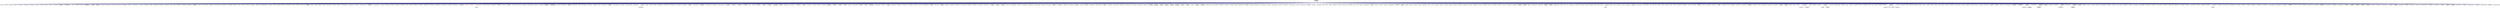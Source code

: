 digraph "hpx_init_impl.hpp"
{
  edge [fontname="Helvetica",fontsize="10",labelfontname="Helvetica",labelfontsize="10"];
  node [fontname="Helvetica",fontsize="10",shape=record];
  Node90 [label="hpx_init_impl.hpp",height=0.2,width=0.4,color="black", fillcolor="grey75", style="filled", fontcolor="black"];
  Node90 -> Node91 [dir="back",color="midnightblue",fontsize="10",style="solid",fontname="Helvetica"];
  Node91 [label="hpx_init.hpp",height=0.2,width=0.4,color="red", fillcolor="white", style="filled",URL="$d5/df5/hpx__init_8hpp.html"];
  Node91 -> Node92 [dir="back",color="midnightblue",fontsize="10",style="solid",fontname="Helvetica"];
  Node92 [label="1d_stencil_1.cpp",height=0.2,width=0.4,color="black", fillcolor="white", style="filled",URL="$d2/db1/1d__stencil__1_8cpp.html"];
  Node91 -> Node93 [dir="back",color="midnightblue",fontsize="10",style="solid",fontname="Helvetica"];
  Node93 [label="1d_stencil_2.cpp",height=0.2,width=0.4,color="black", fillcolor="white", style="filled",URL="$d3/dd1/1d__stencil__2_8cpp.html"];
  Node91 -> Node94 [dir="back",color="midnightblue",fontsize="10",style="solid",fontname="Helvetica"];
  Node94 [label="1d_stencil_3.cpp",height=0.2,width=0.4,color="black", fillcolor="white", style="filled",URL="$db/d19/1d__stencil__3_8cpp.html"];
  Node91 -> Node95 [dir="back",color="midnightblue",fontsize="10",style="solid",fontname="Helvetica"];
  Node95 [label="1d_stencil_4.cpp",height=0.2,width=0.4,color="black", fillcolor="white", style="filled",URL="$d1/d7d/1d__stencil__4_8cpp.html"];
  Node91 -> Node96 [dir="back",color="midnightblue",fontsize="10",style="solid",fontname="Helvetica"];
  Node96 [label="1d_stencil_4_parallel.cpp",height=0.2,width=0.4,color="black", fillcolor="white", style="filled",URL="$d6/d05/1d__stencil__4__parallel_8cpp.html"];
  Node91 -> Node97 [dir="back",color="midnightblue",fontsize="10",style="solid",fontname="Helvetica"];
  Node97 [label="1d_stencil_4_repart.cpp",height=0.2,width=0.4,color="black", fillcolor="white", style="filled",URL="$d0/d6b/1d__stencil__4__repart_8cpp.html"];
  Node91 -> Node98 [dir="back",color="midnightblue",fontsize="10",style="solid",fontname="Helvetica"];
  Node98 [label="1d_stencil_4_throttle.cpp",height=0.2,width=0.4,color="black", fillcolor="white", style="filled",URL="$d6/de5/1d__stencil__4__throttle_8cpp.html"];
  Node91 -> Node99 [dir="back",color="midnightblue",fontsize="10",style="solid",fontname="Helvetica"];
  Node99 [label="1d_stencil_5.cpp",height=0.2,width=0.4,color="black", fillcolor="white", style="filled",URL="$d7/d2a/1d__stencil__5_8cpp.html"];
  Node91 -> Node100 [dir="back",color="midnightblue",fontsize="10",style="solid",fontname="Helvetica"];
  Node100 [label="1d_stencil_6.cpp",height=0.2,width=0.4,color="black", fillcolor="white", style="filled",URL="$db/de7/1d__stencil__6_8cpp.html"];
  Node91 -> Node101 [dir="back",color="midnightblue",fontsize="10",style="solid",fontname="Helvetica"];
  Node101 [label="1d_stencil_7.cpp",height=0.2,width=0.4,color="black", fillcolor="white", style="filled",URL="$d4/d5a/1d__stencil__7_8cpp.html"];
  Node91 -> Node102 [dir="back",color="midnightblue",fontsize="10",style="solid",fontname="Helvetica"];
  Node102 [label="1d_stencil_8.cpp",height=0.2,width=0.4,color="black", fillcolor="white", style="filled",URL="$df/de0/1d__stencil__8_8cpp.html"];
  Node91 -> Node103 [dir="back",color="midnightblue",fontsize="10",style="solid",fontname="Helvetica"];
  Node103 [label="accumulator_client.cpp",height=0.2,width=0.4,color="black", fillcolor="white", style="filled",URL="$d7/dd0/accumulator__client_8cpp.html"];
  Node91 -> Node104 [dir="back",color="midnightblue",fontsize="10",style="solid",fontname="Helvetica"];
  Node104 [label="template_accumulator\l_client.cpp",height=0.2,width=0.4,color="black", fillcolor="white", style="filled",URL="$df/d93/template__accumulator__client_8cpp.html"];
  Node91 -> Node105 [dir="back",color="midnightblue",fontsize="10",style="solid",fontname="Helvetica"];
  Node105 [label="template_function_accumulator\l_client.cpp",height=0.2,width=0.4,color="black", fillcolor="white", style="filled",URL="$d0/dc6/template__function__accumulator__client_8cpp.html"];
  Node91 -> Node106 [dir="back",color="midnightblue",fontsize="10",style="solid",fontname="Helvetica"];
  Node106 [label="ag_client.cpp",height=0.2,width=0.4,color="black", fillcolor="white", style="filled",URL="$d4/d5d/ag__client_8cpp.html"];
  Node91 -> Node107 [dir="back",color="midnightblue",fontsize="10",style="solid",fontname="Helvetica"];
  Node107 [label="apex_balance.cpp",height=0.2,width=0.4,color="black", fillcolor="white", style="filled",URL="$d4/d8e/apex__balance_8cpp.html"];
  Node91 -> Node108 [dir="back",color="midnightblue",fontsize="10",style="solid",fontname="Helvetica"];
  Node108 [label="apex_fibonacci.cpp",height=0.2,width=0.4,color="black", fillcolor="white", style="filled",URL="$de/de1/apex__fibonacci_8cpp.html"];
  Node91 -> Node109 [dir="back",color="midnightblue",fontsize="10",style="solid",fontname="Helvetica"];
  Node109 [label="apex_policy_engine\l_active_thread_count.cpp",height=0.2,width=0.4,color="black", fillcolor="white", style="filled",URL="$d5/d01/apex__policy__engine__active__thread__count_8cpp.html"];
  Node91 -> Node110 [dir="back",color="midnightblue",fontsize="10",style="solid",fontname="Helvetica"];
  Node110 [label="apex_policy_engine\l_events.cpp",height=0.2,width=0.4,color="black", fillcolor="white", style="filled",URL="$df/d0f/apex__policy__engine__events_8cpp.html"];
  Node91 -> Node111 [dir="back",color="midnightblue",fontsize="10",style="solid",fontname="Helvetica"];
  Node111 [label="apex_policy_engine\l_periodic.cpp",height=0.2,width=0.4,color="black", fillcolor="white", style="filled",URL="$d5/d7b/apex__policy__engine__periodic_8cpp.html"];
  Node91 -> Node112 [dir="back",color="midnightblue",fontsize="10",style="solid",fontname="Helvetica"];
  Node112 [label="async_io_action.cpp",height=0.2,width=0.4,color="black", fillcolor="white", style="filled",URL="$d3/df5/async__io__action_8cpp.html"];
  Node91 -> Node113 [dir="back",color="midnightblue",fontsize="10",style="solid",fontname="Helvetica"];
  Node113 [label="async_io_external.cpp",height=0.2,width=0.4,color="black", fillcolor="white", style="filled",URL="$da/d9a/async__io__external_8cpp.html"];
  Node91 -> Node114 [dir="back",color="midnightblue",fontsize="10",style="solid",fontname="Helvetica"];
  Node114 [label="async_io_low_level.cpp",height=0.2,width=0.4,color="black", fillcolor="white", style="filled",URL="$dc/d10/async__io__low__level_8cpp.html"];
  Node91 -> Node115 [dir="back",color="midnightblue",fontsize="10",style="solid",fontname="Helvetica"];
  Node115 [label="async_io_simple.cpp",height=0.2,width=0.4,color="black", fillcolor="white", style="filled",URL="$da/db7/async__io__simple_8cpp.html"];
  Node91 -> Node116 [dir="back",color="midnightblue",fontsize="10",style="solid",fontname="Helvetica"];
  Node116 [label="hpx_thread_phase.cpp",height=0.2,width=0.4,color="black", fillcolor="white", style="filled",URL="$d5/dca/hpx__thread__phase_8cpp.html"];
  Node91 -> Node117 [dir="back",color="midnightblue",fontsize="10",style="solid",fontname="Helvetica"];
  Node117 [label="os_thread_num.cpp",height=0.2,width=0.4,color="black", fillcolor="white", style="filled",URL="$d2/dfb/os__thread__num_8cpp.html"];
  Node91 -> Node118 [dir="back",color="midnightblue",fontsize="10",style="solid",fontname="Helvetica"];
  Node118 [label="cancelable_action_client.cpp",height=0.2,width=0.4,color="black", fillcolor="white", style="filled",URL="$d1/db8/cancelable__action__client_8cpp.html"];
  Node91 -> Node119 [dir="back",color="midnightblue",fontsize="10",style="solid",fontname="Helvetica"];
  Node119 [label="cublas_matmul.cpp",height=0.2,width=0.4,color="black", fillcolor="white", style="filled",URL="$dd/d84/cublas__matmul_8cpp.html"];
  Node91 -> Node120 [dir="back",color="midnightblue",fontsize="10",style="solid",fontname="Helvetica"];
  Node120 [label="rnd_future_reduce.cpp",height=0.2,width=0.4,color="black", fillcolor="white", style="filled",URL="$d1/db5/rnd__future__reduce_8cpp.html"];
  Node91 -> Node121 [dir="back",color="midnightblue",fontsize="10",style="solid",fontname="Helvetica"];
  Node121 [label="heartbeat.cpp",height=0.2,width=0.4,color="black", fillcolor="white", style="filled",URL="$d8/d98/heartbeat_8cpp.html"];
  Node91 -> Node122 [dir="back",color="midnightblue",fontsize="10",style="solid",fontname="Helvetica"];
  Node122 [label="heartbeat_console.cpp",height=0.2,width=0.4,color="black", fillcolor="white", style="filled",URL="$da/de8/heartbeat__console_8cpp.html"];
  Node91 -> Node123 [dir="back",color="midnightblue",fontsize="10",style="solid",fontname="Helvetica"];
  Node123 [label="hello_world_client.cpp",height=0.2,width=0.4,color="black", fillcolor="white", style="filled",URL="$d5/da6/hello__world__client_8cpp.html"];
  Node91 -> Node124 [dir="back",color="midnightblue",fontsize="10",style="solid",fontname="Helvetica"];
  Node124 [label="interpolate1d_client.cpp",height=0.2,width=0.4,color="black", fillcolor="white", style="filled",URL="$d4/da6/interpolate1d__client_8cpp.html"];
  Node91 -> Node125 [dir="back",color="midnightblue",fontsize="10",style="solid",fontname="Helvetica"];
  Node125 [label="jacobi.cpp",height=0.2,width=0.4,color="black", fillcolor="white", style="filled",URL="$d2/d27/jacobi_8cpp.html"];
  Node91 -> Node126 [dir="back",color="midnightblue",fontsize="10",style="solid",fontname="Helvetica"];
  Node126 [label="jacobi.cpp",height=0.2,width=0.4,color="black", fillcolor="white", style="filled",URL="$d3/d44/smp_2jacobi_8cpp.html"];
  Node91 -> Node127 [dir="back",color="midnightblue",fontsize="10",style="solid",fontname="Helvetica"];
  Node127 [label="jacobi_nonuniform.cpp",height=0.2,width=0.4,color="black", fillcolor="white", style="filled",URL="$dd/ddc/jacobi__nonuniform_8cpp.html"];
  Node91 -> Node128 [dir="back",color="midnightblue",fontsize="10",style="solid",fontname="Helvetica"];
  Node128 [label="nqueen_client.cpp",height=0.2,width=0.4,color="black", fillcolor="white", style="filled",URL="$d3/d5e/nqueen__client_8cpp.html"];
  Node91 -> Node129 [dir="back",color="midnightblue",fontsize="10",style="solid",fontname="Helvetica"];
  Node129 [label="access_counter_set.cpp",height=0.2,width=0.4,color="black", fillcolor="white", style="filled",URL="$dc/d52/access__counter__set_8cpp.html"];
  Node91 -> Node130 [dir="back",color="midnightblue",fontsize="10",style="solid",fontname="Helvetica"];
  Node130 [label="simplest_performance\l_counter.cpp",height=0.2,width=0.4,color="black", fillcolor="white", style="filled",URL="$d4/d4e/simplest__performance__counter_8cpp.html"];
  Node91 -> Node131 [dir="back",color="midnightblue",fontsize="10",style="solid",fontname="Helvetica"];
  Node131 [label="sine_client.cpp",height=0.2,width=0.4,color="black", fillcolor="white", style="filled",URL="$db/d62/sine__client_8cpp.html"];
  Node91 -> Node132 [dir="back",color="midnightblue",fontsize="10",style="solid",fontname="Helvetica"];
  Node132 [label="qt.cpp",height=0.2,width=0.4,color="black", fillcolor="white", style="filled",URL="$df/d90/qt_8cpp.html"];
  Node91 -> Node133 [dir="back",color="midnightblue",fontsize="10",style="solid",fontname="Helvetica"];
  Node133 [label="queue_client.cpp",height=0.2,width=0.4,color="black", fillcolor="white", style="filled",URL="$d7/d96/queue__client_8cpp.html"];
  Node91 -> Node134 [dir="back",color="midnightblue",fontsize="10",style="solid",fontname="Helvetica"];
  Node134 [label="1d_wave_equation.cpp",height=0.2,width=0.4,color="black", fillcolor="white", style="filled",URL="$da/dab/1d__wave__equation_8cpp.html"];
  Node91 -> Node135 [dir="back",color="midnightblue",fontsize="10",style="solid",fontname="Helvetica"];
  Node135 [label="allow_unknown_options.cpp",height=0.2,width=0.4,color="black", fillcolor="white", style="filled",URL="$d9/dc9/allow__unknown__options_8cpp.html"];
  Node91 -> Node136 [dir="back",color="midnightblue",fontsize="10",style="solid",fontname="Helvetica"];
  Node136 [label="command_line_handling.cpp",height=0.2,width=0.4,color="black", fillcolor="white", style="filled",URL="$d4/d05/examples_2quickstart_2command__line__handling_8cpp.html"];
  Node91 -> Node137 [dir="back",color="midnightblue",fontsize="10",style="solid",fontname="Helvetica"];
  Node137 [label="composable_guard.cpp",height=0.2,width=0.4,color="black", fillcolor="white", style="filled",URL="$d3/d68/examples_2quickstart_2composable__guard_8cpp.html"];
  Node91 -> Node138 [dir="back",color="midnightblue",fontsize="10",style="solid",fontname="Helvetica"];
  Node138 [label="error_handling.cpp",height=0.2,width=0.4,color="black", fillcolor="white", style="filled",URL="$d9/d96/error__handling_8cpp.html"];
  Node91 -> Node139 [dir="back",color="midnightblue",fontsize="10",style="solid",fontname="Helvetica"];
  Node139 [label="factorial.cpp",height=0.2,width=0.4,color="black", fillcolor="white", style="filled",URL="$d9/d00/factorial_8cpp.html"];
  Node91 -> Node140 [dir="back",color="midnightblue",fontsize="10",style="solid",fontname="Helvetica"];
  Node140 [label="fibonacci.cpp",height=0.2,width=0.4,color="black", fillcolor="white", style="filled",URL="$d9/d89/fibonacci_8cpp.html"];
  Node91 -> Node141 [dir="back",color="midnightblue",fontsize="10",style="solid",fontname="Helvetica"];
  Node141 [label="fibonacci_await.cpp",height=0.2,width=0.4,color="black", fillcolor="white", style="filled",URL="$dc/d1c/fibonacci__await_8cpp.html"];
  Node91 -> Node142 [dir="back",color="midnightblue",fontsize="10",style="solid",fontname="Helvetica"];
  Node142 [label="fibonacci_dataflow.cpp",height=0.2,width=0.4,color="black", fillcolor="white", style="filled",URL="$df/d3d/fibonacci__dataflow_8cpp.html"];
  Node91 -> Node143 [dir="back",color="midnightblue",fontsize="10",style="solid",fontname="Helvetica"];
  Node143 [label="fibonacci_futures.cpp",height=0.2,width=0.4,color="black", fillcolor="white", style="filled",URL="$d6/de3/fibonacci__futures_8cpp.html"];
  Node91 -> Node144 [dir="back",color="midnightblue",fontsize="10",style="solid",fontname="Helvetica"];
  Node144 [label="fibonacci_futures_distributed.cpp",height=0.2,width=0.4,color="black", fillcolor="white", style="filled",URL="$d1/dc9/fibonacci__futures__distributed_8cpp.html"];
  Node91 -> Node145 [dir="back",color="midnightblue",fontsize="10",style="solid",fontname="Helvetica"];
  Node145 [label="fibonacci_one.cpp",height=0.2,width=0.4,color="black", fillcolor="white", style="filled",URL="$d8/d78/fibonacci__one_8cpp.html"];
  Node91 -> Node146 [dir="back",color="midnightblue",fontsize="10",style="solid",fontname="Helvetica"];
  Node146 [label="fractals.cpp",height=0.2,width=0.4,color="black", fillcolor="white", style="filled",URL="$d8/d58/fractals_8cpp.html"];
  Node91 -> Node147 [dir="back",color="midnightblue",fontsize="10",style="solid",fontname="Helvetica"];
  Node147 [label="fractals_executor.cpp",height=0.2,width=0.4,color="black", fillcolor="white", style="filled",URL="$d9/da9/fractals__executor_8cpp.html"];
  Node91 -> Node148 [dir="back",color="midnightblue",fontsize="10",style="solid",fontname="Helvetica"];
  Node148 [label="fractals_struct.cpp",height=0.2,width=0.4,color="black", fillcolor="white", style="filled",URL="$d8/d2f/fractals__struct_8cpp.html"];
  Node91 -> Node149 [dir="back",color="midnightblue",fontsize="10",style="solid",fontname="Helvetica"];
  Node149 [label="interest_calculator.cpp",height=0.2,width=0.4,color="black", fillcolor="white", style="filled",URL="$d2/d86/interest__calculator_8cpp.html"];
  Node91 -> Node150 [dir="back",color="midnightblue",fontsize="10",style="solid",fontname="Helvetica"];
  Node150 [label="latch_local.cpp",height=0.2,width=0.4,color="black", fillcolor="white", style="filled",URL="$dd/dd3/latch__local_8cpp.html"];
  Node91 -> Node151 [dir="back",color="midnightblue",fontsize="10",style="solid",fontname="Helvetica"];
  Node151 [label="latch_remote.cpp",height=0.2,width=0.4,color="black", fillcolor="white", style="filled",URL="$df/d59/latch__remote_8cpp.html"];
  Node91 -> Node152 [dir="back",color="midnightblue",fontsize="10",style="solid",fontname="Helvetica"];
  Node152 [label="non_atomic_rma.cpp",height=0.2,width=0.4,color="black", fillcolor="white", style="filled",URL="$d7/d8b/non__atomic__rma_8cpp.html"];
  Node91 -> Node153 [dir="back",color="midnightblue",fontsize="10",style="solid",fontname="Helvetica"];
  Node153 [label="partitioned_vector\l_spmd_foreach.cpp",height=0.2,width=0.4,color="black", fillcolor="white", style="filled",URL="$db/d7c/partitioned__vector__spmd__foreach_8cpp.html"];
  Node91 -> Node154 [dir="back",color="midnightblue",fontsize="10",style="solid",fontname="Helvetica"];
  Node154 [label="pingpong.cpp",height=0.2,width=0.4,color="black", fillcolor="white", style="filled",URL="$dd/d4d/pingpong_8cpp.html"];
  Node91 -> Node155 [dir="back",color="midnightblue",fontsize="10",style="solid",fontname="Helvetica"];
  Node155 [label="quicksort.cpp",height=0.2,width=0.4,color="black", fillcolor="white", style="filled",URL="$d3/d1e/quicksort_8cpp.html"];
  Node91 -> Node156 [dir="back",color="midnightblue",fontsize="10",style="solid",fontname="Helvetica"];
  Node156 [label="safe_object.cpp",height=0.2,width=0.4,color="black", fillcolor="white", style="filled",URL="$dd/d52/safe__object_8cpp.html"];
  Node91 -> Node157 [dir="back",color="midnightblue",fontsize="10",style="solid",fontname="Helvetica"];
  Node157 [label="sierpinski.cpp",height=0.2,width=0.4,color="black", fillcolor="white", style="filled",URL="$d3/d7e/sierpinski_8cpp.html"];
  Node91 -> Node158 [dir="back",color="midnightblue",fontsize="10",style="solid",fontname="Helvetica"];
  Node158 [label="sort_by_key_demo.cpp",height=0.2,width=0.4,color="black", fillcolor="white", style="filled",URL="$da/d20/sort__by__key__demo_8cpp.html"];
  Node91 -> Node159 [dir="back",color="midnightblue",fontsize="10",style="solid",fontname="Helvetica"];
  Node159 [label="timed_futures.cpp",height=0.2,width=0.4,color="black", fillcolor="white", style="filled",URL="$d6/d8d/timed__futures_8cpp.html"];
  Node91 -> Node160 [dir="back",color="midnightblue",fontsize="10",style="solid",fontname="Helvetica"];
  Node160 [label="timed_wake.cpp",height=0.2,width=0.4,color="black", fillcolor="white", style="filled",URL="$d8/df9/timed__wake_8cpp.html"];
  Node91 -> Node161 [dir="back",color="midnightblue",fontsize="10",style="solid",fontname="Helvetica"];
  Node161 [label="vector_counting_dotproduct.cpp",height=0.2,width=0.4,color="black", fillcolor="white", style="filled",URL="$df/de9/vector__counting__dotproduct_8cpp.html"];
  Node91 -> Node162 [dir="back",color="midnightblue",fontsize="10",style="solid",fontname="Helvetica"];
  Node162 [label="vector_zip_dotproduct.cpp",height=0.2,width=0.4,color="black", fillcolor="white", style="filled",URL="$dc/d18/vector__zip__dotproduct_8cpp.html"];
  Node91 -> Node163 [dir="back",color="midnightblue",fontsize="10",style="solid",fontname="Helvetica"];
  Node163 [label="wait_composition.cpp",height=0.2,width=0.4,color="black", fillcolor="white", style="filled",URL="$d6/d13/wait__composition_8cpp.html"];
  Node91 -> Node164 [dir="back",color="midnightblue",fontsize="10",style="solid",fontname="Helvetica"];
  Node164 [label="random_mem_access_client.cpp",height=0.2,width=0.4,color="black", fillcolor="white", style="filled",URL="$df/d1b/random__mem__access__client_8cpp.html"];
  Node91 -> Node165 [dir="back",color="midnightblue",fontsize="10",style="solid",fontname="Helvetica"];
  Node165 [label="oversubscribing_resource\l_partitioner.cpp",height=0.2,width=0.4,color="black", fillcolor="white", style="filled",URL="$dd/dee/oversubscribing__resource__partitioner_8cpp.html"];
  Node91 -> Node166 [dir="back",color="midnightblue",fontsize="10",style="solid",fontname="Helvetica"];
  Node166 [label="simple_resource_partitioner.cpp",height=0.2,width=0.4,color="black", fillcolor="white", style="filled",URL="$d5/df9/simple__resource__partitioner_8cpp.html"];
  Node91 -> Node167 [dir="back",color="midnightblue",fontsize="10",style="solid",fontname="Helvetica"];
  Node167 [label="sheneos_client.cpp",height=0.2,width=0.4,color="black", fillcolor="white", style="filled",URL="$d5/da5/sheneos__client_8cpp.html"];
  Node91 -> Node168 [dir="back",color="midnightblue",fontsize="10",style="solid",fontname="Helvetica"];
  Node168 [label="sheneos_compare.cpp",height=0.2,width=0.4,color="black", fillcolor="white", style="filled",URL="$dc/d11/sheneos__compare_8cpp.html"];
  Node91 -> Node169 [dir="back",color="midnightblue",fontsize="10",style="solid",fontname="Helvetica"];
  Node169 [label="sheneos_test.cpp",height=0.2,width=0.4,color="black", fillcolor="white", style="filled",URL="$d4/d6e/sheneos__test_8cpp.html"];
  Node91 -> Node170 [dir="back",color="midnightblue",fontsize="10",style="solid",fontname="Helvetica"];
  Node170 [label="spell_check_file.cpp",height=0.2,width=0.4,color="black", fillcolor="white", style="filled",URL="$df/df7/spell__check__file_8cpp.html"];
  Node91 -> Node171 [dir="back",color="midnightblue",fontsize="10",style="solid",fontname="Helvetica"];
  Node171 [label="spell_check_simple.cpp",height=0.2,width=0.4,color="black", fillcolor="white", style="filled",URL="$dd/d54/spell__check__simple_8cpp.html"];
  Node91 -> Node172 [dir="back",color="midnightblue",fontsize="10",style="solid",fontname="Helvetica"];
  Node172 [label="spin.cpp",height=0.2,width=0.4,color="black", fillcolor="white", style="filled",URL="$d7/df2/spin_8cpp.html"];
  Node91 -> Node173 [dir="back",color="midnightblue",fontsize="10",style="solid",fontname="Helvetica"];
  Node173 [label="throttle_client.cpp",height=0.2,width=0.4,color="black", fillcolor="white", style="filled",URL="$d0/db7/throttle__client_8cpp.html"];
  Node91 -> Node174 [dir="back",color="midnightblue",fontsize="10",style="solid",fontname="Helvetica"];
  Node174 [label="transpose_await.cpp",height=0.2,width=0.4,color="black", fillcolor="white", style="filled",URL="$de/d68/transpose__await_8cpp.html"];
  Node91 -> Node175 [dir="back",color="midnightblue",fontsize="10",style="solid",fontname="Helvetica"];
  Node175 [label="transpose_block.cpp",height=0.2,width=0.4,color="black", fillcolor="white", style="filled",URL="$d0/de1/transpose__block_8cpp.html"];
  Node91 -> Node176 [dir="back",color="midnightblue",fontsize="10",style="solid",fontname="Helvetica"];
  Node176 [label="transpose_block_numa.cpp",height=0.2,width=0.4,color="black", fillcolor="white", style="filled",URL="$dd/d3b/transpose__block__numa_8cpp.html"];
  Node91 -> Node177 [dir="back",color="midnightblue",fontsize="10",style="solid",fontname="Helvetica"];
  Node177 [label="transpose_serial.cpp",height=0.2,width=0.4,color="black", fillcolor="white", style="filled",URL="$db/d74/transpose__serial_8cpp.html"];
  Node91 -> Node178 [dir="back",color="midnightblue",fontsize="10",style="solid",fontname="Helvetica"];
  Node178 [label="transpose_serial_block.cpp",height=0.2,width=0.4,color="black", fillcolor="white", style="filled",URL="$d8/daa/transpose__serial__block_8cpp.html"];
  Node91 -> Node179 [dir="back",color="midnightblue",fontsize="10",style="solid",fontname="Helvetica"];
  Node179 [label="transpose_serial_vector.cpp",height=0.2,width=0.4,color="black", fillcolor="white", style="filled",URL="$d4/d04/transpose__serial__vector_8cpp.html"];
  Node91 -> Node180 [dir="back",color="midnightblue",fontsize="10",style="solid",fontname="Helvetica"];
  Node180 [label="transpose_smp.cpp",height=0.2,width=0.4,color="black", fillcolor="white", style="filled",URL="$d2/d99/transpose__smp_8cpp.html"];
  Node91 -> Node181 [dir="back",color="midnightblue",fontsize="10",style="solid",fontname="Helvetica"];
  Node181 [label="transpose_smp_block.cpp",height=0.2,width=0.4,color="black", fillcolor="white", style="filled",URL="$da/d4d/transpose__smp__block_8cpp.html"];
  Node91 -> Node182 [dir="back",color="midnightblue",fontsize="10",style="solid",fontname="Helvetica"];
  Node182 [label="simple_central_tuplespace\l_client.cpp",height=0.2,width=0.4,color="black", fillcolor="white", style="filled",URL="$d1/d7b/simple__central__tuplespace__client_8cpp.html"];
  Node91 -> Node90 [dir="back",color="midnightblue",fontsize="10",style="solid",fontname="Helvetica"];
  Node91 -> Node183 [dir="back",color="midnightblue",fontsize="10",style="solid",fontname="Helvetica"];
  Node183 [label="hpx_main.hpp",height=0.2,width=0.4,color="red", fillcolor="white", style="filled",URL="$df/d16/hpx__main_8hpp.html"];
  Node91 -> Node328 [dir="back",color="midnightblue",fontsize="10",style="solid",fontname="Helvetica"];
  Node328 [label="hpx_main_impl.hpp",height=0.2,width=0.4,color="red", fillcolor="white", style="filled",URL="$dc/dd2/hpx__main__impl_8hpp.html"];
  Node91 -> Node330 [dir="back",color="midnightblue",fontsize="10",style="solid",fontname="Helvetica"];
  Node330 [label="command_line_handling.hpp",height=0.2,width=0.4,color="red", fillcolor="white", style="filled",URL="$dc/dbc/command__line__handling_8hpp.html"];
  Node330 -> Node888 [dir="back",color="midnightblue",fontsize="10",style="solid",fontname="Helvetica"];
  Node888 [label="hpx_init.cpp",height=0.2,width=0.4,color="black", fillcolor="white", style="filled",URL="$d6/dfa/hpx__init_8cpp.html"];
  Node91 -> Node407 [dir="back",color="midnightblue",fontsize="10",style="solid",fontname="Helvetica"];
  Node407 [label="hpx_runtime.cpp",height=0.2,width=0.4,color="black", fillcolor="white", style="filled",URL="$d7/d1e/hpx__runtime_8cpp.html"];
  Node91 -> Node888 [dir="back",color="midnightblue",fontsize="10",style="solid",fontname="Helvetica"];
  Node91 -> Node919 [dir="back",color="midnightblue",fontsize="10",style="solid",fontname="Helvetica"];
  Node919 [label="hpx_main.cpp",height=0.2,width=0.4,color="black", fillcolor="white", style="filled",URL="$d3/d07/hpx__main_8cpp.html"];
  Node91 -> Node920 [dir="back",color="midnightblue",fontsize="10",style="solid",fontname="Helvetica"];
  Node920 [label="hpx_main_argc_argv.cpp",height=0.2,width=0.4,color="black", fillcolor="white", style="filled",URL="$d3/df2/hpx__main__argc__argv_8cpp.html"];
  Node91 -> Node921 [dir="back",color="midnightblue",fontsize="10",style="solid",fontname="Helvetica"];
  Node921 [label="hpx_main_variables\l_map.cpp",height=0.2,width=0.4,color="black", fillcolor="white", style="filled",URL="$d5/d75/hpx__main__variables__map_8cpp.html"];
  Node91 -> Node922 [dir="back",color="midnightblue",fontsize="10",style="solid",fontname="Helvetica"];
  Node922 [label="hpx_user_main.cpp",height=0.2,width=0.4,color="black", fillcolor="white", style="filled",URL="$d2/d68/hpx__user__main_8cpp.html"];
  Node91 -> Node923 [dir="back",color="midnightblue",fontsize="10",style="solid",fontname="Helvetica"];
  Node923 [label="hpx_user_main_argc\l_argv.cpp",height=0.2,width=0.4,color="black", fillcolor="white", style="filled",URL="$d2/d71/hpx__user__main__argc__argv_8cpp.html"];
  Node91 -> Node408 [dir="back",color="midnightblue",fontsize="10",style="solid",fontname="Helvetica"];
  Node408 [label="synchronize.cpp",height=0.2,width=0.4,color="black", fillcolor="white", style="filled",URL="$da/da2/synchronize_8cpp.html"];
  Node91 -> Node409 [dir="back",color="midnightblue",fontsize="10",style="solid",fontname="Helvetica"];
  Node409 [label="agas_cache_timings.cpp",height=0.2,width=0.4,color="black", fillcolor="white", style="filled",URL="$dd/d37/agas__cache__timings_8cpp.html"];
  Node91 -> Node410 [dir="back",color="midnightblue",fontsize="10",style="solid",fontname="Helvetica"];
  Node410 [label="async_overheads.cpp",height=0.2,width=0.4,color="black", fillcolor="white", style="filled",URL="$de/da6/async__overheads_8cpp.html"];
  Node91 -> Node411 [dir="back",color="midnightblue",fontsize="10",style="solid",fontname="Helvetica"];
  Node411 [label="coroutines_call_overhead.cpp",height=0.2,width=0.4,color="black", fillcolor="white", style="filled",URL="$da/d1e/coroutines__call__overhead_8cpp.html"];
  Node91 -> Node412 [dir="back",color="midnightblue",fontsize="10",style="solid",fontname="Helvetica"];
  Node412 [label="foreach_scaling.cpp",height=0.2,width=0.4,color="black", fillcolor="white", style="filled",URL="$d4/d94/foreach__scaling_8cpp.html"];
  Node91 -> Node829 [dir="back",color="midnightblue",fontsize="10",style="solid",fontname="Helvetica"];
  Node829 [label="future_overhead.cpp",height=0.2,width=0.4,color="black", fillcolor="white", style="filled",URL="$d3/d79/future__overhead_8cpp.html"];
  Node91 -> Node830 [dir="back",color="midnightblue",fontsize="10",style="solid",fontname="Helvetica"];
  Node830 [label="hpx_heterogeneous_timed\l_task_spawn.cpp",height=0.2,width=0.4,color="black", fillcolor="white", style="filled",URL="$dd/d27/hpx__heterogeneous__timed__task__spawn_8cpp.html"];
  Node91 -> Node414 [dir="back",color="midnightblue",fontsize="10",style="solid",fontname="Helvetica"];
  Node414 [label="hpx_homogeneous_timed\l_task_spawn_executors.cpp",height=0.2,width=0.4,color="black", fillcolor="white", style="filled",URL="$d1/d3b/hpx__homogeneous__timed__task__spawn__executors_8cpp.html"];
  Node91 -> Node415 [dir="back",color="midnightblue",fontsize="10",style="solid",fontname="Helvetica"];
  Node415 [label="htts2_hpx.cpp",height=0.2,width=0.4,color="black", fillcolor="white", style="filled",URL="$d2/daf/htts2__hpx_8cpp.html"];
  Node91 -> Node831 [dir="back",color="midnightblue",fontsize="10",style="solid",fontname="Helvetica"];
  Node831 [label="parent_vs_child_stealing.cpp",height=0.2,width=0.4,color="black", fillcolor="white", style="filled",URL="$d2/d07/parent__vs__child__stealing_8cpp.html"];
  Node91 -> Node416 [dir="back",color="midnightblue",fontsize="10",style="solid",fontname="Helvetica"];
  Node416 [label="partitioned_vector\l_foreach.cpp",height=0.2,width=0.4,color="black", fillcolor="white", style="filled",URL="$df/d5f/partitioned__vector__foreach_8cpp.html"];
  Node91 -> Node417 [dir="back",color="midnightblue",fontsize="10",style="solid",fontname="Helvetica"];
  Node417 [label="serialization_overhead.cpp",height=0.2,width=0.4,color="black", fillcolor="white", style="filled",URL="$d3/df8/serialization__overhead_8cpp.html"];
  Node91 -> Node418 [dir="back",color="midnightblue",fontsize="10",style="solid",fontname="Helvetica"];
  Node418 [label="sizeof.cpp",height=0.2,width=0.4,color="black", fillcolor="white", style="filled",URL="$d3/d0f/sizeof_8cpp.html"];
  Node91 -> Node832 [dir="back",color="midnightblue",fontsize="10",style="solid",fontname="Helvetica"];
  Node832 [label="spinlock_overhead1.cpp",height=0.2,width=0.4,color="black", fillcolor="white", style="filled",URL="$d0/d32/spinlock__overhead1_8cpp.html"];
  Node91 -> Node833 [dir="back",color="midnightblue",fontsize="10",style="solid",fontname="Helvetica"];
  Node833 [label="spinlock_overhead2.cpp",height=0.2,width=0.4,color="black", fillcolor="white", style="filled",URL="$de/d55/spinlock__overhead2_8cpp.html"];
  Node91 -> Node419 [dir="back",color="midnightblue",fontsize="10",style="solid",fontname="Helvetica"];
  Node419 [label="stencil3_iterators.cpp",height=0.2,width=0.4,color="black", fillcolor="white", style="filled",URL="$db/d9e/stencil3__iterators_8cpp.html"];
  Node91 -> Node420 [dir="back",color="midnightblue",fontsize="10",style="solid",fontname="Helvetica"];
  Node420 [label="stream.cpp",height=0.2,width=0.4,color="black", fillcolor="white", style="filled",URL="$da/d5f/stream_8cpp.html"];
  Node91 -> Node421 [dir="back",color="midnightblue",fontsize="10",style="solid",fontname="Helvetica"];
  Node421 [label="timed_task_spawn.cpp",height=0.2,width=0.4,color="black", fillcolor="white", style="filled",URL="$df/de1/timed__task__spawn_8cpp.html"];
  Node91 -> Node422 [dir="back",color="midnightblue",fontsize="10",style="solid",fontname="Helvetica"];
  Node422 [label="transform_reduce_binary\l_scaling.cpp",height=0.2,width=0.4,color="black", fillcolor="white", style="filled",URL="$d1/dae/transform__reduce__binary__scaling_8cpp.html"];
  Node91 -> Node423 [dir="back",color="midnightblue",fontsize="10",style="solid",fontname="Helvetica"];
  Node423 [label="transform_reduce_scaling.cpp",height=0.2,width=0.4,color="black", fillcolor="white", style="filled",URL="$db/d2a/transform__reduce__scaling_8cpp.html"];
  Node91 -> Node834 [dir="back",color="midnightblue",fontsize="10",style="solid",fontname="Helvetica"];
  Node834 [label="wait_all_timings.cpp",height=0.2,width=0.4,color="black", fillcolor="white", style="filled",URL="$d5/da1/wait__all__timings_8cpp.html"];
  Node91 -> Node424 [dir="back",color="midnightblue",fontsize="10",style="solid",fontname="Helvetica"];
  Node424 [label="minmax_element_performance.cpp",height=0.2,width=0.4,color="black", fillcolor="white", style="filled",URL="$d9/d93/minmax__element__performance_8cpp.html"];
  Node91 -> Node425 [dir="back",color="midnightblue",fontsize="10",style="solid",fontname="Helvetica"];
  Node425 [label="barrier_performance.cpp",height=0.2,width=0.4,color="black", fillcolor="white", style="filled",URL="$d6/d6c/barrier__performance_8cpp.html"];
  Node91 -> Node426 [dir="back",color="midnightblue",fontsize="10",style="solid",fontname="Helvetica"];
  Node426 [label="network_storage.cpp",height=0.2,width=0.4,color="black", fillcolor="white", style="filled",URL="$db/daa/network__storage_8cpp.html"];
  Node91 -> Node427 [dir="back",color="midnightblue",fontsize="10",style="solid",fontname="Helvetica"];
  Node427 [label="simple_profiler.hpp",height=0.2,width=0.4,color="black", fillcolor="white", style="filled",URL="$d8/d02/simple__profiler_8hpp.html"];
  Node427 -> Node426 [dir="back",color="midnightblue",fontsize="10",style="solid",fontname="Helvetica"];
  Node91 -> Node924 [dir="back",color="midnightblue",fontsize="10",style="solid",fontname="Helvetica"];
  Node924 [label="osu_base.cpp",height=0.2,width=0.4,color="black", fillcolor="white", style="filled",URL="$d2/d45/osu__base_8cpp.html"];
  Node91 -> Node428 [dir="back",color="midnightblue",fontsize="10",style="solid",fontname="Helvetica"];
  Node428 [label="osu_bcast.cpp",height=0.2,width=0.4,color="black", fillcolor="white", style="filled",URL="$d3/dca/osu__bcast_8cpp.html"];
  Node91 -> Node433 [dir="back",color="midnightblue",fontsize="10",style="solid",fontname="Helvetica"];
  Node433 [label="osu_scatter.cpp",height=0.2,width=0.4,color="black", fillcolor="white", style="filled",URL="$d4/d4c/osu__scatter_8cpp.html"];
  Node91 -> Node434 [dir="back",color="midnightblue",fontsize="10",style="solid",fontname="Helvetica"];
  Node434 [label="pingpong_performance.cpp",height=0.2,width=0.4,color="black", fillcolor="white", style="filled",URL="$de/d03/pingpong__performance_8cpp.html"];
  Node91 -> Node435 [dir="back",color="midnightblue",fontsize="10",style="solid",fontname="Helvetica"];
  Node435 [label="benchmark_is_heap.cpp",height=0.2,width=0.4,color="black", fillcolor="white", style="filled",URL="$da/d4f/benchmark__is__heap_8cpp.html"];
  Node91 -> Node436 [dir="back",color="midnightblue",fontsize="10",style="solid",fontname="Helvetica"];
  Node436 [label="benchmark_is_heap_until.cpp",height=0.2,width=0.4,color="black", fillcolor="white", style="filled",URL="$dc/df5/benchmark__is__heap__until_8cpp.html"];
  Node91 -> Node437 [dir="back",color="midnightblue",fontsize="10",style="solid",fontname="Helvetica"];
  Node437 [label="benchmark_merge.cpp",height=0.2,width=0.4,color="black", fillcolor="white", style="filled",URL="$dd/d49/benchmark__merge_8cpp.html"];
  Node91 -> Node438 [dir="back",color="midnightblue",fontsize="10",style="solid",fontname="Helvetica"];
  Node438 [label="benchmark_partition.cpp",height=0.2,width=0.4,color="black", fillcolor="white", style="filled",URL="$d9/d88/benchmark__partition_8cpp.html"];
  Node91 -> Node439 [dir="back",color="midnightblue",fontsize="10",style="solid",fontname="Helvetica"];
  Node439 [label="benchmark_partition\l_copy.cpp",height=0.2,width=0.4,color="black", fillcolor="white", style="filled",URL="$d3/d0e/benchmark__partition__copy_8cpp.html"];
  Node91 -> Node440 [dir="back",color="midnightblue",fontsize="10",style="solid",fontname="Helvetica"];
  Node440 [label="benchmark_unique_copy.cpp",height=0.2,width=0.4,color="black", fillcolor="white", style="filled",URL="$d9/d53/benchmark__unique__copy_8cpp.html"];
  Node91 -> Node845 [dir="back",color="midnightblue",fontsize="10",style="solid",fontname="Helvetica"];
  Node845 [label="component_action_move\l_semantics.cpp",height=0.2,width=0.4,color="black", fillcolor="white", style="filled",URL="$d4/d20/component__action__move__semantics_8cpp.html"];
  Node91 -> Node925 [dir="back",color="midnightblue",fontsize="10",style="solid",fontname="Helvetica"];
  Node925 [label="make_continuation_1615.cpp",height=0.2,width=0.4,color="black", fillcolor="white", style="filled",URL="$d4/d2c/make__continuation__1615_8cpp.html"];
  Node91 -> Node926 [dir="back",color="midnightblue",fontsize="10",style="solid",fontname="Helvetica"];
  Node926 [label="plain_action_1550.cpp",height=0.2,width=0.4,color="black", fillcolor="white", style="filled",URL="$d0/dff/plain__action__1550_8cpp.html"];
  Node91 -> Node761 [dir="back",color="midnightblue",fontsize="10",style="solid",fontname="Helvetica"];
  Node761 [label="plain_action_move_semantics.cpp",height=0.2,width=0.4,color="black", fillcolor="white", style="filled",URL="$db/d0f/plain__action__move__semantics_8cpp.html"];
  Node91 -> Node443 [dir="back",color="midnightblue",fontsize="10",style="solid",fontname="Helvetica"];
  Node443 [label="duplicate_id_registration\l_1596.cpp",height=0.2,width=0.4,color="black", fillcolor="white", style="filled",URL="$db/d8d/duplicate__id__registration__1596_8cpp.html"];
  Node91 -> Node444 [dir="back",color="midnightblue",fontsize="10",style="solid",fontname="Helvetica"];
  Node444 [label="pass_by_value_id_type\l_action.cpp",height=0.2,width=0.4,color="black", fillcolor="white", style="filled",URL="$d0/de6/pass__by__value__id__type__action_8cpp.html"];
  Node91 -> Node445 [dir="back",color="midnightblue",fontsize="10",style="solid",fontname="Helvetica"];
  Node445 [label="register_with_basename\l_1804.cpp",height=0.2,width=0.4,color="black", fillcolor="white", style="filled",URL="$db/d95/register__with__basename__1804_8cpp.html"];
  Node91 -> Node446 [dir="back",color="midnightblue",fontsize="10",style="solid",fontname="Helvetica"];
  Node446 [label="send_gid_keep_component\l_1624.cpp",height=0.2,width=0.4,color="black", fillcolor="white", style="filled",URL="$d9/d49/send__gid__keep__component__1624_8cpp.html"];
  Node91 -> Node454 [dir="back",color="midnightblue",fontsize="10",style="solid",fontname="Helvetica"];
  Node454 [label="main.cc",height=0.2,width=0.4,color="black", fillcolor="white", style="filled",URL="$d9/d0f/main_8cc.html"];
  Node91 -> Node456 [dir="back",color="midnightblue",fontsize="10",style="solid",fontname="Helvetica"];
  Node456 [label="client_1950.cpp",height=0.2,width=0.4,color="black", fillcolor="white", style="filled",URL="$d0/d79/client__1950_8cpp.html"];
  Node91 -> Node457 [dir="back",color="midnightblue",fontsize="10",style="solid",fontname="Helvetica"];
  Node457 [label="commandline_options\l_1437.cpp",height=0.2,width=0.4,color="black", fillcolor="white", style="filled",URL="$d5/dbd/commandline__options__1437_8cpp.html"];
  Node91 -> Node850 [dir="back",color="midnightblue",fontsize="10",style="solid",fontname="Helvetica"];
  Node850 [label="create_n_components\l_2323.cpp",height=0.2,width=0.4,color="black", fillcolor="white", style="filled",URL="$d9/d8c/create__n__components__2323_8cpp.html"];
  Node91 -> Node851 [dir="back",color="midnightblue",fontsize="10",style="solid",fontname="Helvetica"];
  Node851 [label="create_remote_component\l_2334.cpp",height=0.2,width=0.4,color="black", fillcolor="white", style="filled",URL="$de/d8c/create__remote__component__2334_8cpp.html"];
  Node91 -> Node458 [dir="back",color="midnightblue",fontsize="10",style="solid",fontname="Helvetica"];
  Node458 [label="moveonly_constructor\l_arguments_1405.cpp",height=0.2,width=0.4,color="black", fillcolor="white", style="filled",URL="$d3/dcf/moveonly__constructor__arguments__1405_8cpp.html"];
  Node91 -> Node459 [dir="back",color="midnightblue",fontsize="10",style="solid",fontname="Helvetica"];
  Node459 [label="partitioned_vector\l_2201.cpp",height=0.2,width=0.4,color="black", fillcolor="white", style="filled",URL="$dc/d39/partitioned__vector__2201_8cpp.html"];
  Node91 -> Node852 [dir="back",color="midnightblue",fontsize="10",style="solid",fontname="Helvetica"];
  Node852 [label="returned_client_2150.cpp",height=0.2,width=0.4,color="black", fillcolor="white", style="filled",URL="$d6/d08/returned__client__2150_8cpp.html"];
  Node91 -> Node927 [dir="back",color="midnightblue",fontsize="10",style="solid",fontname="Helvetica"];
  Node927 [label="for_each_value_proxy.cpp",height=0.2,width=0.4,color="black", fillcolor="white", style="filled",URL="$d1/d78/for__each__value__proxy_8cpp.html"];
  Node91 -> Node460 [dir="back",color="midnightblue",fontsize="10",style="solid",fontname="Helvetica"];
  Node460 [label="dynamic_counters_loaded\l_1508.cpp",height=0.2,width=0.4,color="black", fillcolor="white", style="filled",URL="$db/d58/dynamic__counters__loaded__1508_8cpp.html"];
  Node91 -> Node461 [dir="back",color="midnightblue",fontsize="10",style="solid",fontname="Helvetica"];
  Node461 [label="id_type_ref_counting\l_1032.cpp",height=0.2,width=0.4,color="black", fillcolor="white", style="filled",URL="$d8/dfd/id__type__ref__counting__1032_8cpp.html"];
  Node91 -> Node462 [dir="back",color="midnightblue",fontsize="10",style="solid",fontname="Helvetica"];
  Node462 [label="lost_output_2236.cpp",height=0.2,width=0.4,color="black", fillcolor="white", style="filled",URL="$db/dd0/lost__output__2236_8cpp.html"];
  Node91 -> Node463 [dir="back",color="midnightblue",fontsize="10",style="solid",fontname="Helvetica"];
  Node463 [label="no_output_1173.cpp",height=0.2,width=0.4,color="black", fillcolor="white", style="filled",URL="$de/d67/no__output__1173_8cpp.html"];
  Node91 -> Node464 [dir="back",color="midnightblue",fontsize="10",style="solid",fontname="Helvetica"];
  Node464 [label="after_588.cpp",height=0.2,width=0.4,color="black", fillcolor="white", style="filled",URL="$dc/dc0/after__588_8cpp.html"];
  Node91 -> Node853 [dir="back",color="midnightblue",fontsize="10",style="solid",fontname="Helvetica"];
  Node853 [label="async_action_1813.cpp",height=0.2,width=0.4,color="black", fillcolor="white", style="filled",URL="$db/de6/async__action__1813_8cpp.html"];
  Node91 -> Node928 [dir="back",color="midnightblue",fontsize="10",style="solid",fontname="Helvetica"];
  Node928 [label="async_callback_non\l_deduced_context.cpp",height=0.2,width=0.4,color="black", fillcolor="white", style="filled",URL="$dc/dbb/async__callback__non__deduced__context_8cpp.html"];
  Node91 -> Node929 [dir="back",color="midnightblue",fontsize="10",style="solid",fontname="Helvetica"];
  Node929 [label="broadcast_unwrap_future\l_2885.cpp",height=0.2,width=0.4,color="black", fillcolor="white", style="filled",URL="$da/df6/broadcast__unwrap__future__2885_8cpp.html"];
  Node91 -> Node930 [dir="back",color="midnightblue",fontsize="10",style="solid",fontname="Helvetica"];
  Node930 [label="broadcast_wait_for\l_2822.cpp",height=0.2,width=0.4,color="black", fillcolor="white", style="filled",URL="$dd/de7/broadcast__wait__for__2822_8cpp.html"];
  Node91 -> Node465 [dir="back",color="midnightblue",fontsize="10",style="solid",fontname="Helvetica"];
  Node465 [label="channel_register_as\l_2722.cpp",height=0.2,width=0.4,color="black", fillcolor="white", style="filled",URL="$d4/d98/channel__register__as__2722_8cpp.html"];
  Node91 -> Node793 [dir="back",color="midnightblue",fontsize="10",style="solid",fontname="Helvetica"];
  Node793 [label="dataflow_791.cpp",height=0.2,width=0.4,color="black", fillcolor="white", style="filled",URL="$d6/da1/dataflow__791_8cpp.html"];
  Node91 -> Node466 [dir="back",color="midnightblue",fontsize="10",style="solid",fontname="Helvetica"];
  Node466 [label="dataflow_action_2008.cpp",height=0.2,width=0.4,color="black", fillcolor="white", style="filled",URL="$da/dad/dataflow__action__2008_8cpp.html"];
  Node91 -> Node762 [dir="back",color="midnightblue",fontsize="10",style="solid",fontname="Helvetica"];
  Node762 [label="future_hang_on_get\l_629.cpp",height=0.2,width=0.4,color="black", fillcolor="white", style="filled",URL="$d6/dfd/future__hang__on__get__629_8cpp.html"];
  Node91 -> Node763 [dir="back",color="midnightblue",fontsize="10",style="solid",fontname="Helvetica"];
  Node763 [label="future_hang_on_then\l_629.cpp",height=0.2,width=0.4,color="black", fillcolor="white", style="filled",URL="$d1/ddc/future__hang__on__then__629_8cpp.html"];
  Node91 -> Node764 [dir="back",color="midnightblue",fontsize="10",style="solid",fontname="Helvetica"];
  Node764 [label="future_hang_on_wait\l_with_callback_629.cpp",height=0.2,width=0.4,color="black", fillcolor="white", style="filled",URL="$d0/d0e/future__hang__on__wait__with__callback__629_8cpp.html"];
  Node91 -> Node767 [dir="back",color="midnightblue",fontsize="10",style="solid",fontname="Helvetica"];
  Node767 [label="future_timed_wait_1025.cpp",height=0.2,width=0.4,color="black", fillcolor="white", style="filled",URL="$de/d7d/future__timed__wait__1025_8cpp.html"];
  Node91 -> Node467 [dir="back",color="midnightblue",fontsize="10",style="solid",fontname="Helvetica"];
  Node467 [label="lifetime_588_1.cpp",height=0.2,width=0.4,color="black", fillcolor="white", style="filled",URL="$de/d75/lifetime__588__1_8cpp.html"];
  Node91 -> Node468 [dir="back",color="midnightblue",fontsize="10",style="solid",fontname="Helvetica"];
  Node468 [label="multiple_gather_ops\l_2001.cpp",height=0.2,width=0.4,color="black", fillcolor="white", style="filled",URL="$d3/d95/multiple__gather__ops__2001_8cpp.html"];
  Node91 -> Node470 [dir="back",color="midnightblue",fontsize="10",style="solid",fontname="Helvetica"];
  Node470 [label="promise_leak_996.cpp",height=0.2,width=0.4,color="black", fillcolor="white", style="filled",URL="$d0/d7e/promise__leak__996_8cpp.html"];
  Node91 -> Node471 [dir="back",color="midnightblue",fontsize="10",style="solid",fontname="Helvetica"];
  Node471 [label="receive_buffer_1733.cpp",height=0.2,width=0.4,color="black", fillcolor="white", style="filled",URL="$d1/d0e/receive__buffer__1733_8cpp.html"];
  Node91 -> Node472 [dir="back",color="midnightblue",fontsize="10",style="solid",fontname="Helvetica"];
  Node472 [label="split_future_2246.cpp",height=0.2,width=0.4,color="black", fillcolor="white", style="filled",URL="$db/d2b/split__future__2246_8cpp.html"];
  Node91 -> Node473 [dir="back",color="midnightblue",fontsize="10",style="solid",fontname="Helvetica"];
  Node473 [label="wait_all_hang_1946.cpp",height=0.2,width=0.4,color="black", fillcolor="white", style="filled",URL="$d5/d69/wait__all__hang__1946_8cpp.html"];
  Node91 -> Node474 [dir="back",color="midnightblue",fontsize="10",style="solid",fontname="Helvetica"];
  Node474 [label="wait_for_1751.cpp",height=0.2,width=0.4,color="black", fillcolor="white", style="filled",URL="$d9/d48/wait__for__1751_8cpp.html"];
  Node91 -> Node475 [dir="back",color="midnightblue",fontsize="10",style="solid",fontname="Helvetica"];
  Node475 [label="multiple_init.cpp",height=0.2,width=0.4,color="black", fillcolor="white", style="filled",URL="$df/d43/multiple__init_8cpp.html"];
  Node91 -> Node931 [dir="back",color="midnightblue",fontsize="10",style="solid",fontname="Helvetica"];
  Node931 [label="lambda_arguments_2403.cpp",height=0.2,width=0.4,color="black", fillcolor="white", style="filled",URL="$d9/d6a/lambda__arguments__2403_8cpp.html"];
  Node91 -> Node932 [dir="back",color="midnightblue",fontsize="10",style="solid",fontname="Helvetica"];
  Node932 [label="lambda_return_type\l_2402.cpp",height=0.2,width=0.4,color="black", fillcolor="white", style="filled",URL="$dc/d13/lambda__return__type__2402_8cpp.html"];
  Node91 -> Node476 [dir="back",color="midnightblue",fontsize="10",style="solid",fontname="Helvetica"];
  Node476 [label="is_executor_1691.cpp",height=0.2,width=0.4,color="black", fillcolor="white", style="filled",URL="$d2/d1e/is__executor__1691_8cpp.html"];
  Node91 -> Node477 [dir="back",color="midnightblue",fontsize="10",style="solid",fontname="Helvetica"];
  Node477 [label="for_each_annotated\l_function.cpp",height=0.2,width=0.4,color="black", fillcolor="white", style="filled",URL="$d5/dbf/for__each__annotated__function_8cpp.html"];
  Node91 -> Node478 [dir="back",color="midnightblue",fontsize="10",style="solid",fontname="Helvetica"];
  Node478 [label="for_loop_2281.cpp",height=0.2,width=0.4,color="black", fillcolor="white", style="filled",URL="$de/d36/for__loop__2281_8cpp.html"];
  Node91 -> Node479 [dir="back",color="midnightblue",fontsize="10",style="solid",fontname="Helvetica"];
  Node479 [label="minimal_findend.cpp",height=0.2,width=0.4,color="black", fillcolor="white", style="filled",URL="$da/d34/minimal__findend_8cpp.html"];
  Node91 -> Node480 [dir="back",color="midnightblue",fontsize="10",style="solid",fontname="Helvetica"];
  Node480 [label="scan_different_inits.cpp",height=0.2,width=0.4,color="black", fillcolor="white", style="filled",URL="$d6/d4b/scan__different__inits_8cpp.html"];
  Node91 -> Node481 [dir="back",color="midnightblue",fontsize="10",style="solid",fontname="Helvetica"];
  Node481 [label="scan_non_commutative.cpp",height=0.2,width=0.4,color="black", fillcolor="white", style="filled",URL="$d8/de4/scan__non__commutative_8cpp.html"];
  Node91 -> Node482 [dir="back",color="midnightblue",fontsize="10",style="solid",fontname="Helvetica"];
  Node482 [label="scan_shortlength.cpp",height=0.2,width=0.4,color="black", fillcolor="white", style="filled",URL="$de/d75/scan__shortlength_8cpp.html"];
  Node91 -> Node483 [dir="back",color="midnightblue",fontsize="10",style="solid",fontname="Helvetica"];
  Node483 [label="search_zerolength.cpp",height=0.2,width=0.4,color="black", fillcolor="white", style="filled",URL="$d0/d9f/search__zerolength_8cpp.html"];
  Node91 -> Node484 [dir="back",color="midnightblue",fontsize="10",style="solid",fontname="Helvetica"];
  Node484 [label="static_chunker_2282.cpp",height=0.2,width=0.4,color="black", fillcolor="white", style="filled",URL="$d5/d52/static__chunker__2282_8cpp.html"];
  Node91 -> Node933 [dir="back",color="midnightblue",fontsize="10",style="solid",fontname="Helvetica"];
  Node933 [label="discover_counters_1787.cpp",height=0.2,width=0.4,color="black", fillcolor="white", style="filled",URL="$d0/d7f/discover__counters__1787_8cpp.html"];
  Node91 -> Node485 [dir="back",color="midnightblue",fontsize="10",style="solid",fontname="Helvetica"];
  Node485 [label="papi_counters_active\l_interface.cpp",height=0.2,width=0.4,color="black", fillcolor="white", style="filled",URL="$db/dd5/papi__counters__active__interface_8cpp.html"];
  Node91 -> Node486 [dir="back",color="midnightblue",fontsize="10",style="solid",fontname="Helvetica"];
  Node486 [label="papi_counters_basic\l_functions.cpp",height=0.2,width=0.4,color="black", fillcolor="white", style="filled",URL="$da/dc8/papi__counters__basic__functions_8cpp.html"];
  Node91 -> Node487 [dir="back",color="midnightblue",fontsize="10",style="solid",fontname="Helvetica"];
  Node487 [label="papi_counters_segfault\l_1890.cpp",height=0.2,width=0.4,color="black", fillcolor="white", style="filled",URL="$df/d76/papi__counters__segfault__1890_8cpp.html"];
  Node91 -> Node488 [dir="back",color="midnightblue",fontsize="10",style="solid",fontname="Helvetica"];
  Node488 [label="uptime_1737.cpp",height=0.2,width=0.4,color="black", fillcolor="white", style="filled",URL="$d7/d12/uptime__1737_8cpp.html"];
  Node91 -> Node489 [dir="back",color="midnightblue",fontsize="10",style="solid",fontname="Helvetica"];
  Node489 [label="block_os_threads_1036.cpp",height=0.2,width=0.4,color="black", fillcolor="white", style="filled",URL="$d7/d92/block__os__threads__1036_8cpp.html"];
  Node91 -> Node490 [dir="back",color="midnightblue",fontsize="10",style="solid",fontname="Helvetica"];
  Node490 [label="resume_priority.cpp",height=0.2,width=0.4,color="black", fillcolor="white", style="filled",URL="$de/d5e/resume__priority_8cpp.html"];
  Node91 -> Node491 [dir="back",color="midnightblue",fontsize="10",style="solid",fontname="Helvetica"];
  Node491 [label="thread_rescheduling.cpp",height=0.2,width=0.4,color="black", fillcolor="white", style="filled",URL="$d6/d6d/thread__rescheduling_8cpp.html"];
  Node91 -> Node492 [dir="back",color="midnightblue",fontsize="10",style="solid",fontname="Helvetica"];
  Node492 [label="thread_suspend_duration.cpp",height=0.2,width=0.4,color="black", fillcolor="white", style="filled",URL="$db/d59/thread__suspend__duration_8cpp.html"];
  Node91 -> Node493 [dir="back",color="midnightblue",fontsize="10",style="solid",fontname="Helvetica"];
  Node493 [label="thread_suspend_pending.cpp",height=0.2,width=0.4,color="black", fillcolor="white", style="filled",URL="$de/d29/thread__suspend__pending_8cpp.html"];
  Node91 -> Node494 [dir="back",color="midnightblue",fontsize="10",style="solid",fontname="Helvetica"];
  Node494 [label="threads_all_1422.cpp",height=0.2,width=0.4,color="black", fillcolor="white", style="filled",URL="$d2/d38/threads__all__1422_8cpp.html"];
  Node91 -> Node934 [dir="back",color="midnightblue",fontsize="10",style="solid",fontname="Helvetica"];
  Node934 [label="is_callable_1179.cpp",height=0.2,width=0.4,color="black", fillcolor="white", style="filled",URL="$dc/d4b/is__callable__1179_8cpp.html"];
  Node91 -> Node495 [dir="back",color="midnightblue",fontsize="10",style="solid",fontname="Helvetica"];
  Node495 [label="unhandled_exception\l_582.cpp",height=0.2,width=0.4,color="black", fillcolor="white", style="filled",URL="$d9/d1e/unhandled__exception__582_8cpp.html"];
  Node91 -> Node935 [dir="back",color="midnightblue",fontsize="10",style="solid",fontname="Helvetica"];
  Node935 [label="command_line_arguments\l_706.cpp",height=0.2,width=0.4,color="black", fillcolor="white", style="filled",URL="$d4/d9b/command__line__arguments__706_8cpp.html"];
  Node91 -> Node496 [dir="back",color="midnightblue",fontsize="10",style="solid",fontname="Helvetica"];
  Node496 [label="configuration_1572.cpp",height=0.2,width=0.4,color="black", fillcolor="white", style="filled",URL="$d9/d26/configuration__1572_8cpp.html"];
  Node91 -> Node497 [dir="back",color="midnightblue",fontsize="10",style="solid",fontname="Helvetica"];
  Node497 [label="function_argument.cpp",height=0.2,width=0.4,color="black", fillcolor="white", style="filled",URL="$db/da3/function__argument_8cpp.html"];
  Node91 -> Node836 [dir="back",color="midnightblue",fontsize="10",style="solid",fontname="Helvetica"];
  Node836 [label="function_serialization\l_728.cpp",height=0.2,width=0.4,color="black", fillcolor="white", style="filled",URL="$d8/db1/function__serialization__728_8cpp.html"];
  Node91 -> Node936 [dir="back",color="midnightblue",fontsize="10",style="solid",fontname="Helvetica"];
  Node936 [label="iarchive_1237.cpp",height=0.2,width=0.4,color="black", fillcolor="white", style="filled",URL="$db/d3c/iarchive__1237_8cpp.html"];
  Node91 -> Node937 [dir="back",color="midnightblue",fontsize="10",style="solid",fontname="Helvetica"];
  Node937 [label="protect_with_nullary\l_pfo.cpp",height=0.2,width=0.4,color="black", fillcolor="white", style="filled",URL="$df/db5/protect__with__nullary__pfo_8cpp.html"];
  Node91 -> Node498 [dir="back",color="midnightblue",fontsize="10",style="solid",fontname="Helvetica"];
  Node498 [label="serialize_buffer_1069.cpp",height=0.2,width=0.4,color="black", fillcolor="white", style="filled",URL="$d4/dc0/serialize__buffer__1069_8cpp.html"];
  Node91 -> Node938 [dir="back",color="midnightblue",fontsize="10",style="solid",fontname="Helvetica"];
  Node938 [label="set_config_entry_deadlock.cpp",height=0.2,width=0.4,color="black", fillcolor="white", style="filled",URL="$d4/d69/set__config__entry__deadlock_8cpp.html"];
  Node91 -> Node939 [dir="back",color="midnightblue",fontsize="10",style="solid",fontname="Helvetica"];
  Node939 [label="tuple_serialization\l_803.cpp",height=0.2,width=0.4,color="black", fillcolor="white", style="filled",URL="$de/d61/tuple__serialization__803_8cpp.html"];
  Node91 -> Node794 [dir="back",color="midnightblue",fontsize="10",style="solid",fontname="Helvetica"];
  Node794 [label="use_all_cores_2262.cpp",height=0.2,width=0.4,color="black", fillcolor="white", style="filled",URL="$d2/d10/use__all__cores__2262_8cpp.html"];
  Node91 -> Node842 [dir="back",color="midnightblue",fontsize="10",style="solid",fontname="Helvetica"];
  Node842 [label="zero_copy_parcels_1001.cpp",height=0.2,width=0.4,color="black", fillcolor="white", style="filled",URL="$da/dfd/zero__copy__parcels__1001_8cpp.html"];
  Node91 -> Node502 [dir="back",color="midnightblue",fontsize="10",style="solid",fontname="Helvetica"];
  Node502 [label="credit_exhaustion.cpp",height=0.2,width=0.4,color="black", fillcolor="white", style="filled",URL="$d6/d80/credit__exhaustion_8cpp.html"];
  Node91 -> Node854 [dir="back",color="midnightblue",fontsize="10",style="solid",fontname="Helvetica"];
  Node854 [label="find_clients_from_prefix.cpp",height=0.2,width=0.4,color="black", fillcolor="white", style="filled",URL="$dc/d15/find__clients__from__prefix_8cpp.html"];
  Node91 -> Node855 [dir="back",color="midnightblue",fontsize="10",style="solid",fontname="Helvetica"];
  Node855 [label="find_ids_from_prefix.cpp",height=0.2,width=0.4,color="black", fillcolor="white", style="filled",URL="$dc/df3/find__ids__from__prefix_8cpp.html"];
  Node91 -> Node856 [dir="back",color="midnightblue",fontsize="10",style="solid",fontname="Helvetica"];
  Node856 [label="get_colocation_id.cpp",height=0.2,width=0.4,color="black", fillcolor="white", style="filled",URL="$dd/d0d/get__colocation__id_8cpp.html"];
  Node91 -> Node837 [dir="back",color="midnightblue",fontsize="10",style="solid",fontname="Helvetica"];
  Node837 [label="local_address_rebind.cpp",height=0.2,width=0.4,color="black", fillcolor="white", style="filled",URL="$d1/d4f/local__address__rebind_8cpp.html"];
  Node91 -> Node503 [dir="back",color="midnightblue",fontsize="10",style="solid",fontname="Helvetica"];
  Node503 [label="local_embedded_ref\l_to_local_object.cpp",height=0.2,width=0.4,color="black", fillcolor="white", style="filled",URL="$d6/d54/local__embedded__ref__to__local__object_8cpp.html"];
  Node91 -> Node504 [dir="back",color="midnightblue",fontsize="10",style="solid",fontname="Helvetica"];
  Node504 [label="local_embedded_ref\l_to_remote_object.cpp",height=0.2,width=0.4,color="black", fillcolor="white", style="filled",URL="$d6/d34/local__embedded__ref__to__remote__object_8cpp.html"];
  Node91 -> Node505 [dir="back",color="midnightblue",fontsize="10",style="solid",fontname="Helvetica"];
  Node505 [label="refcnted_symbol_to\l_local_object.cpp",height=0.2,width=0.4,color="black", fillcolor="white", style="filled",URL="$d9/deb/refcnted__symbol__to__local__object_8cpp.html"];
  Node91 -> Node506 [dir="back",color="midnightblue",fontsize="10",style="solid",fontname="Helvetica"];
  Node506 [label="refcnted_symbol_to\l_remote_object.cpp",height=0.2,width=0.4,color="black", fillcolor="white", style="filled",URL="$dd/d20/refcnted__symbol__to__remote__object_8cpp.html"];
  Node91 -> Node507 [dir="back",color="midnightblue",fontsize="10",style="solid",fontname="Helvetica"];
  Node507 [label="remote_embedded_ref\l_to_local_object.cpp",height=0.2,width=0.4,color="black", fillcolor="white", style="filled",URL="$d4/ded/remote__embedded__ref__to__local__object_8cpp.html"];
  Node91 -> Node508 [dir="back",color="midnightblue",fontsize="10",style="solid",fontname="Helvetica"];
  Node508 [label="remote_embedded_ref\l_to_remote_object.cpp",height=0.2,width=0.4,color="black", fillcolor="white", style="filled",URL="$dc/dca/remote__embedded__ref__to__remote__object_8cpp.html"];
  Node91 -> Node509 [dir="back",color="midnightblue",fontsize="10",style="solid",fontname="Helvetica"];
  Node509 [label="scoped_ref_to_local\l_object.cpp",height=0.2,width=0.4,color="black", fillcolor="white", style="filled",URL="$d6/da4/scoped__ref__to__local__object_8cpp.html"];
  Node91 -> Node510 [dir="back",color="midnightblue",fontsize="10",style="solid",fontname="Helvetica"];
  Node510 [label="scoped_ref_to_remote\l_object.cpp",height=0.2,width=0.4,color="black", fillcolor="white", style="filled",URL="$de/d85/scoped__ref__to__remote__object_8cpp.html"];
  Node91 -> Node511 [dir="back",color="midnightblue",fontsize="10",style="solid",fontname="Helvetica"];
  Node511 [label="split_credit.cpp",height=0.2,width=0.4,color="black", fillcolor="white", style="filled",URL="$dc/d1c/split__credit_8cpp.html"];
  Node91 -> Node512 [dir="back",color="midnightblue",fontsize="10",style="solid",fontname="Helvetica"];
  Node512 [label="uncounted_symbol_to\l_local_object.cpp",height=0.2,width=0.4,color="black", fillcolor="white", style="filled",URL="$de/d5f/uncounted__symbol__to__local__object_8cpp.html"];
  Node91 -> Node513 [dir="back",color="midnightblue",fontsize="10",style="solid",fontname="Helvetica"];
  Node513 [label="uncounted_symbol_to\l_remote_object.cpp",height=0.2,width=0.4,color="black", fillcolor="white", style="filled",URL="$d5/d86/uncounted__symbol__to__remote__object_8cpp.html"];
  Node91 -> Node940 [dir="back",color="midnightblue",fontsize="10",style="solid",fontname="Helvetica"];
  Node940 [label="apex_action_count.cpp",height=0.2,width=0.4,color="black", fillcolor="white", style="filled",URL="$d8/de5/apex__action__count_8cpp.html"];
  Node91 -> Node524 [dir="back",color="midnightblue",fontsize="10",style="solid",fontname="Helvetica"];
  Node524 [label="test.cpp",height=0.2,width=0.4,color="black", fillcolor="white", style="filled",URL="$df/dac/test_8cpp.html"];
  Node91 -> Node525 [dir="back",color="midnightblue",fontsize="10",style="solid",fontname="Helvetica"];
  Node525 [label="launch_process.cpp",height=0.2,width=0.4,color="black", fillcolor="white", style="filled",URL="$df/ddc/launch__process_8cpp.html"];
  Node91 -> Node526 [dir="back",color="midnightblue",fontsize="10",style="solid",fontname="Helvetica"];
  Node526 [label="launched_process.cpp",height=0.2,width=0.4,color="black", fillcolor="white", style="filled",URL="$d8/de7/launched__process_8cpp.html"];
  Node91 -> Node941 [dir="back",color="midnightblue",fontsize="10",style="solid",fontname="Helvetica"];
  Node941 [label="block_allocator.cpp",height=0.2,width=0.4,color="black", fillcolor="white", style="filled",URL="$dc/d4a/block__allocator_8cpp.html"];
  Node91 -> Node861 [dir="back",color="midnightblue",fontsize="10",style="solid",fontname="Helvetica"];
  Node861 [label="apply_colocated.cpp",height=0.2,width=0.4,color="black", fillcolor="white", style="filled",URL="$d5/dd3/apply__colocated_8cpp.html"];
  Node91 -> Node942 [dir="back",color="midnightblue",fontsize="10",style="solid",fontname="Helvetica"];
  Node942 [label="apply_local.cpp",height=0.2,width=0.4,color="black", fillcolor="white", style="filled",URL="$dd/db5/apply__local_8cpp.html"];
  Node91 -> Node780 [dir="back",color="midnightblue",fontsize="10",style="solid",fontname="Helvetica"];
  Node780 [label="apply_local_executor.cpp",height=0.2,width=0.4,color="black", fillcolor="white", style="filled",URL="$db/d84/apply__local__executor_8cpp.html"];
  Node91 -> Node781 [dir="back",color="midnightblue",fontsize="10",style="solid",fontname="Helvetica"];
  Node781 [label="apply_local_executor\l_v1.cpp",height=0.2,width=0.4,color="black", fillcolor="white", style="filled",URL="$dd/d53/apply__local__executor__v1_8cpp.html"];
  Node91 -> Node862 [dir="back",color="midnightblue",fontsize="10",style="solid",fontname="Helvetica"];
  Node862 [label="apply_remote.cpp",height=0.2,width=0.4,color="black", fillcolor="white", style="filled",URL="$d9/d40/apply__remote_8cpp.html"];
  Node91 -> Node863 [dir="back",color="midnightblue",fontsize="10",style="solid",fontname="Helvetica"];
  Node863 [label="apply_remote_client.cpp",height=0.2,width=0.4,color="black", fillcolor="white", style="filled",URL="$d9/def/apply__remote__client_8cpp.html"];
  Node91 -> Node864 [dir="back",color="midnightblue",fontsize="10",style="solid",fontname="Helvetica"];
  Node864 [label="async_cb_colocated.cpp",height=0.2,width=0.4,color="black", fillcolor="white", style="filled",URL="$d7/d7f/async__cb__colocated_8cpp.html"];
  Node91 -> Node865 [dir="back",color="midnightblue",fontsize="10",style="solid",fontname="Helvetica"];
  Node865 [label="async_cb_remote.cpp",height=0.2,width=0.4,color="black", fillcolor="white", style="filled",URL="$da/d88/async__cb__remote_8cpp.html"];
  Node91 -> Node866 [dir="back",color="midnightblue",fontsize="10",style="solid",fontname="Helvetica"];
  Node866 [label="async_cb_remote_client.cpp",height=0.2,width=0.4,color="black", fillcolor="white", style="filled",URL="$d2/d31/async__cb__remote__client_8cpp.html"];
  Node91 -> Node943 [dir="back",color="midnightblue",fontsize="10",style="solid",fontname="Helvetica"];
  Node943 [label="async_continue.cpp",height=0.2,width=0.4,color="black", fillcolor="white", style="filled",URL="$d4/d19/async__continue_8cpp.html"];
  Node91 -> Node944 [dir="back",color="midnightblue",fontsize="10",style="solid",fontname="Helvetica"];
  Node944 [label="async_continue_cb.cpp",height=0.2,width=0.4,color="black", fillcolor="white", style="filled",URL="$df/d37/async__continue__cb_8cpp.html"];
  Node91 -> Node867 [dir="back",color="midnightblue",fontsize="10",style="solid",fontname="Helvetica"];
  Node867 [label="async_continue_cb_colocated.cpp",height=0.2,width=0.4,color="black", fillcolor="white", style="filled",URL="$dd/dce/async__continue__cb__colocated_8cpp.html"];
  Node91 -> Node945 [dir="back",color="midnightblue",fontsize="10",style="solid",fontname="Helvetica"];
  Node945 [label="async_local.cpp",height=0.2,width=0.4,color="black", fillcolor="white", style="filled",URL="$d3/d4c/async__local_8cpp.html"];
  Node91 -> Node782 [dir="back",color="midnightblue",fontsize="10",style="solid",fontname="Helvetica"];
  Node782 [label="async_local_executor.cpp",height=0.2,width=0.4,color="black", fillcolor="white", style="filled",URL="$d4/dce/async__local__executor_8cpp.html"];
  Node91 -> Node783 [dir="back",color="midnightblue",fontsize="10",style="solid",fontname="Helvetica"];
  Node783 [label="async_local_executor\l_v1.cpp",height=0.2,width=0.4,color="black", fillcolor="white", style="filled",URL="$da/d4a/async__local__executor__v1_8cpp.html"];
  Node91 -> Node868 [dir="back",color="midnightblue",fontsize="10",style="solid",fontname="Helvetica"];
  Node868 [label="async_remote.cpp",height=0.2,width=0.4,color="black", fillcolor="white", style="filled",URL="$dd/dd8/async__remote_8cpp.html"];
  Node91 -> Node869 [dir="back",color="midnightblue",fontsize="10",style="solid",fontname="Helvetica"];
  Node869 [label="async_remote_client.cpp",height=0.2,width=0.4,color="black", fillcolor="white", style="filled",URL="$d6/d49/async__remote__client_8cpp.html"];
  Node91 -> Node527 [dir="back",color="midnightblue",fontsize="10",style="solid",fontname="Helvetica"];
  Node527 [label="await.cpp",height=0.2,width=0.4,color="black", fillcolor="white", style="filled",URL="$d6/d41/await_8cpp.html"];
  Node91 -> Node528 [dir="back",color="midnightblue",fontsize="10",style="solid",fontname="Helvetica"];
  Node528 [label="barrier.cpp",height=0.2,width=0.4,color="black", fillcolor="white", style="filled",URL="$df/d63/tests_2unit_2lcos_2barrier_8cpp.html"];
  Node91 -> Node946 [dir="back",color="midnightblue",fontsize="10",style="solid",fontname="Helvetica"];
  Node946 [label="broadcast.cpp",height=0.2,width=0.4,color="black", fillcolor="white", style="filled",URL="$d8/d8b/broadcast_8cpp.html"];
  Node91 -> Node947 [dir="back",color="midnightblue",fontsize="10",style="solid",fontname="Helvetica"];
  Node947 [label="broadcast_apply.cpp",height=0.2,width=0.4,color="black", fillcolor="white", style="filled",URL="$dd/de8/broadcast__apply_8cpp.html"];
  Node91 -> Node870 [dir="back",color="midnightblue",fontsize="10",style="solid",fontname="Helvetica"];
  Node870 [label="client_then.cpp",height=0.2,width=0.4,color="black", fillcolor="white", style="filled",URL="$d1/d5a/client__then_8cpp.html"];
  Node91 -> Node529 [dir="back",color="midnightblue",fontsize="10",style="solid",fontname="Helvetica"];
  Node529 [label="condition_variable.cpp",height=0.2,width=0.4,color="black", fillcolor="white", style="filled",URL="$d1/ded/tests_2unit_2lcos_2condition__variable_8cpp.html"];
  Node91 -> Node795 [dir="back",color="midnightblue",fontsize="10",style="solid",fontname="Helvetica"];
  Node795 [label="counting_semaphore.cpp",height=0.2,width=0.4,color="black", fillcolor="white", style="filled",URL="$df/de9/counting__semaphore_8cpp.html"];
  Node91 -> Node948 [dir="back",color="midnightblue",fontsize="10",style="solid",fontname="Helvetica"];
  Node948 [label="fold.cpp",height=0.2,width=0.4,color="black", fillcolor="white", style="filled",URL="$d8/dd8/fold_8cpp.html"];
  Node91 -> Node768 [dir="back",color="midnightblue",fontsize="10",style="solid",fontname="Helvetica"];
  Node768 [label="future.cpp",height=0.2,width=0.4,color="black", fillcolor="white", style="filled",URL="$d6/d4d/future_8cpp.html"];
  Node91 -> Node769 [dir="back",color="midnightblue",fontsize="10",style="solid",fontname="Helvetica"];
  Node769 [label="future_then.cpp",height=0.2,width=0.4,color="black", fillcolor="white", style="filled",URL="$df/da5/future__then_8cpp.html"];
  Node91 -> Node770 [dir="back",color="midnightblue",fontsize="10",style="solid",fontname="Helvetica"];
  Node770 [label="future_then_executor.cpp",height=0.2,width=0.4,color="black", fillcolor="white", style="filled",URL="$df/dbe/future__then__executor_8cpp.html"];
  Node91 -> Node771 [dir="back",color="midnightblue",fontsize="10",style="solid",fontname="Helvetica"];
  Node771 [label="future_then_executor\l_v1.cpp",height=0.2,width=0.4,color="black", fillcolor="white", style="filled",URL="$de/dc5/future__then__executor__v1_8cpp.html"];
  Node91 -> Node796 [dir="back",color="midnightblue",fontsize="10",style="solid",fontname="Helvetica"];
  Node796 [label="future_wait.cpp",height=0.2,width=0.4,color="black", fillcolor="white", style="filled",URL="$d6/d2f/future__wait_8cpp.html"];
  Node91 -> Node533 [dir="back",color="midnightblue",fontsize="10",style="solid",fontname="Helvetica"];
  Node533 [label="local_barrier.cpp",height=0.2,width=0.4,color="black", fillcolor="white", style="filled",URL="$d2/db4/tests_2unit_2lcos_2local__barrier_8cpp.html"];
  Node91 -> Node534 [dir="back",color="midnightblue",fontsize="10",style="solid",fontname="Helvetica"];
  Node534 [label="local_dataflow.cpp",height=0.2,width=0.4,color="black", fillcolor="white", style="filled",URL="$d9/d92/local__dataflow_8cpp.html"];
  Node91 -> Node535 [dir="back",color="midnightblue",fontsize="10",style="solid",fontname="Helvetica"];
  Node535 [label="local_dataflow_executor.cpp",height=0.2,width=0.4,color="black", fillcolor="white", style="filled",URL="$d2/d73/local__dataflow__executor_8cpp.html"];
  Node91 -> Node536 [dir="back",color="midnightblue",fontsize="10",style="solid",fontname="Helvetica"];
  Node536 [label="local_dataflow_executor\l_v1.cpp",height=0.2,width=0.4,color="black", fillcolor="white", style="filled",URL="$df/d49/local__dataflow__executor__v1_8cpp.html"];
  Node91 -> Node537 [dir="back",color="midnightblue",fontsize="10",style="solid",fontname="Helvetica"];
  Node537 [label="local_dataflow_std\l_array.cpp",height=0.2,width=0.4,color="black", fillcolor="white", style="filled",URL="$db/dcb/local__dataflow__std__array_8cpp.html"];
  Node91 -> Node538 [dir="back",color="midnightblue",fontsize="10",style="solid",fontname="Helvetica"];
  Node538 [label="local_event.cpp",height=0.2,width=0.4,color="black", fillcolor="white", style="filled",URL="$df/d9a/local__event_8cpp.html"];
  Node91 -> Node949 [dir="back",color="midnightblue",fontsize="10",style="solid",fontname="Helvetica"];
  Node949 [label="local_latch.cpp",height=0.2,width=0.4,color="black", fillcolor="white", style="filled",URL="$d4/db4/local__latch_8cpp.html"];
  Node91 -> Node910 [dir="back",color="midnightblue",fontsize="10",style="solid",fontname="Helvetica"];
  Node910 [label="local_mutex.cpp",height=0.2,width=0.4,color="black", fillcolor="white", style="filled",URL="$d8/d00/local__mutex_8cpp.html"];
  Node91 -> Node950 [dir="back",color="midnightblue",fontsize="10",style="solid",fontname="Helvetica"];
  Node950 [label="make_future.cpp",height=0.2,width=0.4,color="black", fillcolor="white", style="filled",URL="$d8/d4f/make__future_8cpp.html"];
  Node91 -> Node797 [dir="back",color="midnightblue",fontsize="10",style="solid",fontname="Helvetica"];
  Node797 [label="packaged_action.cpp",height=0.2,width=0.4,color="black", fillcolor="white", style="filled",URL="$d3/d63/packaged__action_8cpp.html"];
  Node91 -> Node798 [dir="back",color="midnightblue",fontsize="10",style="solid",fontname="Helvetica"];
  Node798 [label="promise.cpp",height=0.2,width=0.4,color="black", fillcolor="white", style="filled",URL="$d1/d4f/tests_2unit_2lcos_2promise_8cpp.html"];
  Node91 -> Node951 [dir="back",color="midnightblue",fontsize="10",style="solid",fontname="Helvetica"];
  Node951 [label="reduce.cpp",height=0.2,width=0.4,color="black", fillcolor="white", style="filled",URL="$d5/d6d/reduce_8cpp.html"];
  Node91 -> Node539 [dir="back",color="midnightblue",fontsize="10",style="solid",fontname="Helvetica"];
  Node539 [label="remote_dataflow.cpp",height=0.2,width=0.4,color="black", fillcolor="white", style="filled",URL="$df/d7b/remote__dataflow_8cpp.html"];
  Node91 -> Node952 [dir="back",color="midnightblue",fontsize="10",style="solid",fontname="Helvetica"];
  Node952 [label="remote_latch.cpp",height=0.2,width=0.4,color="black", fillcolor="white", style="filled",URL="$dd/d5d/remote__latch_8cpp.html"];
  Node91 -> Node540 [dir="back",color="midnightblue",fontsize="10",style="solid",fontname="Helvetica"];
  Node540 [label="run_guarded.cpp",height=0.2,width=0.4,color="black", fillcolor="white", style="filled",URL="$db/dbb/run__guarded_8cpp.html"];
  Node91 -> Node772 [dir="back",color="midnightblue",fontsize="10",style="solid",fontname="Helvetica"];
  Node772 [label="shared_future.cpp",height=0.2,width=0.4,color="black", fillcolor="white", style="filled",URL="$d3/d69/shared__future_8cpp.html"];
  Node91 -> Node799 [dir="back",color="midnightblue",fontsize="10",style="solid",fontname="Helvetica"];
  Node799 [label="shared_mutex1.cpp",height=0.2,width=0.4,color="black", fillcolor="white", style="filled",URL="$d8/d57/shared__mutex1_8cpp.html"];
  Node91 -> Node800 [dir="back",color="midnightblue",fontsize="10",style="solid",fontname="Helvetica"];
  Node800 [label="shared_mutex2.cpp",height=0.2,width=0.4,color="black", fillcolor="white", style="filled",URL="$d1/d40/shared__mutex2_8cpp.html"];
  Node91 -> Node801 [dir="back",color="midnightblue",fontsize="10",style="solid",fontname="Helvetica"];
  Node801 [label="sliding_semaphore.cpp",height=0.2,width=0.4,color="black", fillcolor="white", style="filled",URL="$d2/d38/sliding__semaphore_8cpp.html"];
  Node91 -> Node953 [dir="back",color="midnightblue",fontsize="10",style="solid",fontname="Helvetica"];
  Node953 [label="split_future.cpp",height=0.2,width=0.4,color="black", fillcolor="white", style="filled",URL="$d0/d69/split__future_8cpp.html"];
  Node91 -> Node954 [dir="back",color="midnightblue",fontsize="10",style="solid",fontname="Helvetica"];
  Node954 [label="split_shared_future.cpp",height=0.2,width=0.4,color="black", fillcolor="white", style="filled",URL="$d2/d00/split__shared__future_8cpp.html"];
  Node91 -> Node802 [dir="back",color="midnightblue",fontsize="10",style="solid",fontname="Helvetica"];
  Node802 [label="when_all.cpp",height=0.2,width=0.4,color="black", fillcolor="white", style="filled",URL="$da/d18/when__all_8cpp.html"];
  Node91 -> Node803 [dir="back",color="midnightblue",fontsize="10",style="solid",fontname="Helvetica"];
  Node803 [label="when_all_std_array.cpp",height=0.2,width=0.4,color="black", fillcolor="white", style="filled",URL="$d0/dfc/when__all__std__array_8cpp.html"];
  Node91 -> Node804 [dir="back",color="midnightblue",fontsize="10",style="solid",fontname="Helvetica"];
  Node804 [label="when_any.cpp",height=0.2,width=0.4,color="black", fillcolor="white", style="filled",URL="$d7/d30/when__any_8cpp.html"];
  Node91 -> Node805 [dir="back",color="midnightblue",fontsize="10",style="solid",fontname="Helvetica"];
  Node805 [label="when_any_std_array.cpp",height=0.2,width=0.4,color="black", fillcolor="white", style="filled",URL="$d3/d3d/when__any__std__array_8cpp.html"];
  Node91 -> Node806 [dir="back",color="midnightblue",fontsize="10",style="solid",fontname="Helvetica"];
  Node806 [label="when_each.cpp",height=0.2,width=0.4,color="black", fillcolor="white", style="filled",URL="$d0/d95/when__each_8cpp.html"];
  Node91 -> Node807 [dir="back",color="midnightblue",fontsize="10",style="solid",fontname="Helvetica"];
  Node807 [label="when_some.cpp",height=0.2,width=0.4,color="black", fillcolor="white", style="filled",URL="$dc/d48/when__some_8cpp.html"];
  Node91 -> Node808 [dir="back",color="midnightblue",fontsize="10",style="solid",fontname="Helvetica"];
  Node808 [label="when_some_std_array.cpp",height=0.2,width=0.4,color="black", fillcolor="white", style="filled",URL="$df/d4d/when__some__std__array_8cpp.html"];
  Node91 -> Node541 [dir="back",color="midnightblue",fontsize="10",style="solid",fontname="Helvetica"];
  Node541 [label="adjacentdifference.cpp",height=0.2,width=0.4,color="black", fillcolor="white", style="filled",URL="$d5/df0/adjacentdifference_8cpp.html"];
  Node91 -> Node542 [dir="back",color="midnightblue",fontsize="10",style="solid",fontname="Helvetica"];
  Node542 [label="adjacentdifference\l_bad_alloc.cpp",height=0.2,width=0.4,color="black", fillcolor="white", style="filled",URL="$d8/d95/adjacentdifference__bad__alloc_8cpp.html"];
  Node91 -> Node543 [dir="back",color="midnightblue",fontsize="10",style="solid",fontname="Helvetica"];
  Node543 [label="adjacentdifference\l_exception.cpp",height=0.2,width=0.4,color="black", fillcolor="white", style="filled",URL="$d8/d0b/adjacentdifference__exception_8cpp.html"];
  Node91 -> Node544 [dir="back",color="midnightblue",fontsize="10",style="solid",fontname="Helvetica"];
  Node544 [label="adjacentfind.cpp",height=0.2,width=0.4,color="black", fillcolor="white", style="filled",URL="$d2/d99/adjacentfind_8cpp.html"];
  Node91 -> Node545 [dir="back",color="midnightblue",fontsize="10",style="solid",fontname="Helvetica"];
  Node545 [label="adjacentfind_bad_alloc.cpp",height=0.2,width=0.4,color="black", fillcolor="white", style="filled",URL="$d3/d2a/adjacentfind__bad__alloc_8cpp.html"];
  Node91 -> Node546 [dir="back",color="midnightblue",fontsize="10",style="solid",fontname="Helvetica"];
  Node546 [label="adjacentfind_binary.cpp",height=0.2,width=0.4,color="black", fillcolor="white", style="filled",URL="$d3/db1/adjacentfind__binary_8cpp.html"];
  Node91 -> Node547 [dir="back",color="midnightblue",fontsize="10",style="solid",fontname="Helvetica"];
  Node547 [label="adjacentfind_binary\l_bad_alloc.cpp",height=0.2,width=0.4,color="black", fillcolor="white", style="filled",URL="$d6/d81/adjacentfind__binary__bad__alloc_8cpp.html"];
  Node91 -> Node548 [dir="back",color="midnightblue",fontsize="10",style="solid",fontname="Helvetica"];
  Node548 [label="adjacentfind_binary\l_exception.cpp",height=0.2,width=0.4,color="black", fillcolor="white", style="filled",URL="$d8/da8/adjacentfind__binary__exception_8cpp.html"];
  Node91 -> Node549 [dir="back",color="midnightblue",fontsize="10",style="solid",fontname="Helvetica"];
  Node549 [label="adjacentfind_exception.cpp",height=0.2,width=0.4,color="black", fillcolor="white", style="filled",URL="$de/d40/adjacentfind__exception_8cpp.html"];
  Node91 -> Node550 [dir="back",color="midnightblue",fontsize="10",style="solid",fontname="Helvetica"];
  Node550 [label="all_of.cpp",height=0.2,width=0.4,color="black", fillcolor="white", style="filled",URL="$db/d88/all__of_8cpp.html"];
  Node91 -> Node551 [dir="back",color="midnightblue",fontsize="10",style="solid",fontname="Helvetica"];
  Node551 [label="any_of.cpp",height=0.2,width=0.4,color="black", fillcolor="white", style="filled",URL="$d8/d5d/any__of_8cpp.html"];
  Node91 -> Node552 [dir="back",color="midnightblue",fontsize="10",style="solid",fontname="Helvetica"];
  Node552 [label="copy.cpp",height=0.2,width=0.4,color="black", fillcolor="white", style="filled",URL="$d9/d54/copy_8cpp.html"];
  Node91 -> Node553 [dir="back",color="midnightblue",fontsize="10",style="solid",fontname="Helvetica"];
  Node553 [label="copyif_bad_alloc.cpp",height=0.2,width=0.4,color="black", fillcolor="white", style="filled",URL="$d0/ddd/copyif__bad__alloc_8cpp.html"];
  Node91 -> Node554 [dir="back",color="midnightblue",fontsize="10",style="solid",fontname="Helvetica"];
  Node554 [label="copyif_exception.cpp",height=0.2,width=0.4,color="black", fillcolor="white", style="filled",URL="$dc/d81/copyif__exception_8cpp.html"];
  Node91 -> Node555 [dir="back",color="midnightblue",fontsize="10",style="solid",fontname="Helvetica"];
  Node555 [label="copyif_forward.cpp",height=0.2,width=0.4,color="black", fillcolor="white", style="filled",URL="$d3/d04/copyif__forward_8cpp.html"];
  Node91 -> Node556 [dir="back",color="midnightblue",fontsize="10",style="solid",fontname="Helvetica"];
  Node556 [label="copyif_input.cpp",height=0.2,width=0.4,color="black", fillcolor="white", style="filled",URL="$d5/d41/copyif__input_8cpp.html"];
  Node91 -> Node557 [dir="back",color="midnightblue",fontsize="10",style="solid",fontname="Helvetica"];
  Node557 [label="copyif_random.cpp",height=0.2,width=0.4,color="black", fillcolor="white", style="filled",URL="$dc/d22/copyif__random_8cpp.html"];
  Node91 -> Node558 [dir="back",color="midnightblue",fontsize="10",style="solid",fontname="Helvetica"];
  Node558 [label="copyn.cpp",height=0.2,width=0.4,color="black", fillcolor="white", style="filled",URL="$d3/d44/copyn_8cpp.html"];
  Node91 -> Node559 [dir="back",color="midnightblue",fontsize="10",style="solid",fontname="Helvetica"];
  Node559 [label="count.cpp",height=0.2,width=0.4,color="black", fillcolor="white", style="filled",URL="$d3/d01/count_8cpp.html"];
  Node91 -> Node560 [dir="back",color="midnightblue",fontsize="10",style="solid",fontname="Helvetica"];
  Node560 [label="countif.cpp",height=0.2,width=0.4,color="black", fillcolor="white", style="filled",URL="$d9/df1/countif_8cpp.html"];
  Node91 -> Node561 [dir="back",color="midnightblue",fontsize="10",style="solid",fontname="Helvetica"];
  Node561 [label="destroy.cpp",height=0.2,width=0.4,color="black", fillcolor="white", style="filled",URL="$dd/d93/destroy_8cpp.html"];
  Node91 -> Node562 [dir="back",color="midnightblue",fontsize="10",style="solid",fontname="Helvetica"];
  Node562 [label="destroy_tests.hpp",height=0.2,width=0.4,color="black", fillcolor="white", style="filled",URL="$db/d13/destroy__tests_8hpp.html"];
  Node562 -> Node561 [dir="back",color="midnightblue",fontsize="10",style="solid",fontname="Helvetica"];
  Node91 -> Node563 [dir="back",color="midnightblue",fontsize="10",style="solid",fontname="Helvetica"];
  Node563 [label="destroyn.cpp",height=0.2,width=0.4,color="black", fillcolor="white", style="filled",URL="$de/dbc/destroyn_8cpp.html"];
  Node91 -> Node564 [dir="back",color="midnightblue",fontsize="10",style="solid",fontname="Helvetica"];
  Node564 [label="equal.cpp",height=0.2,width=0.4,color="black", fillcolor="white", style="filled",URL="$df/d99/equal_8cpp.html"];
  Node91 -> Node565 [dir="back",color="midnightblue",fontsize="10",style="solid",fontname="Helvetica"];
  Node565 [label="equal_binary.cpp",height=0.2,width=0.4,color="black", fillcolor="white", style="filled",URL="$d2/ddd/equal__binary_8cpp.html"];
  Node91 -> Node566 [dir="back",color="midnightblue",fontsize="10",style="solid",fontname="Helvetica"];
  Node566 [label="exclusive_scan.cpp",height=0.2,width=0.4,color="black", fillcolor="white", style="filled",URL="$dc/dd7/exclusive__scan_8cpp.html"];
  Node91 -> Node567 [dir="back",color="midnightblue",fontsize="10",style="solid",fontname="Helvetica"];
  Node567 [label="exclusive_scan2.cpp",height=0.2,width=0.4,color="black", fillcolor="white", style="filled",URL="$dc/dc7/exclusive__scan2_8cpp.html"];
  Node91 -> Node568 [dir="back",color="midnightblue",fontsize="10",style="solid",fontname="Helvetica"];
  Node568 [label="exclusive_scan_bad\l_alloc.cpp",height=0.2,width=0.4,color="black", fillcolor="white", style="filled",URL="$d5/ded/exclusive__scan__bad__alloc_8cpp.html"];
  Node91 -> Node569 [dir="back",color="midnightblue",fontsize="10",style="solid",fontname="Helvetica"];
  Node569 [label="exclusive_scan_exception.cpp",height=0.2,width=0.4,color="black", fillcolor="white", style="filled",URL="$d1/d9b/exclusive__scan__exception_8cpp.html"];
  Node91 -> Node570 [dir="back",color="midnightblue",fontsize="10",style="solid",fontname="Helvetica"];
  Node570 [label="exclusive_scan_validate.cpp",height=0.2,width=0.4,color="black", fillcolor="white", style="filled",URL="$df/d8d/exclusive__scan__validate_8cpp.html"];
  Node91 -> Node571 [dir="back",color="midnightblue",fontsize="10",style="solid",fontname="Helvetica"];
  Node571 [label="fill.cpp",height=0.2,width=0.4,color="black", fillcolor="white", style="filled",URL="$db/df9/fill_8cpp.html"];
  Node91 -> Node572 [dir="back",color="midnightblue",fontsize="10",style="solid",fontname="Helvetica"];
  Node572 [label="filln.cpp",height=0.2,width=0.4,color="black", fillcolor="white", style="filled",URL="$d7/df6/filln_8cpp.html"];
  Node91 -> Node573 [dir="back",color="midnightblue",fontsize="10",style="solid",fontname="Helvetica"];
  Node573 [label="find.cpp",height=0.2,width=0.4,color="black", fillcolor="white", style="filled",URL="$d4/dfc/find_8cpp.html"];
  Node91 -> Node574 [dir="back",color="midnightblue",fontsize="10",style="solid",fontname="Helvetica"];
  Node574 [label="findend.cpp",height=0.2,width=0.4,color="black", fillcolor="white", style="filled",URL="$de/d27/findend_8cpp.html"];
  Node91 -> Node575 [dir="back",color="midnightblue",fontsize="10",style="solid",fontname="Helvetica"];
  Node575 [label="findfirstof.cpp",height=0.2,width=0.4,color="black", fillcolor="white", style="filled",URL="$da/d85/findfirstof_8cpp.html"];
  Node91 -> Node576 [dir="back",color="midnightblue",fontsize="10",style="solid",fontname="Helvetica"];
  Node576 [label="findfirstof_binary.cpp",height=0.2,width=0.4,color="black", fillcolor="white", style="filled",URL="$db/da2/findfirstof__binary_8cpp.html"];
  Node91 -> Node577 [dir="back",color="midnightblue",fontsize="10",style="solid",fontname="Helvetica"];
  Node577 [label="findif.cpp",height=0.2,width=0.4,color="black", fillcolor="white", style="filled",URL="$d4/d38/findif_8cpp.html"];
  Node91 -> Node578 [dir="back",color="midnightblue",fontsize="10",style="solid",fontname="Helvetica"];
  Node578 [label="findifnot.cpp",height=0.2,width=0.4,color="black", fillcolor="white", style="filled",URL="$dd/df5/findifnot_8cpp.html"];
  Node91 -> Node579 [dir="back",color="midnightblue",fontsize="10",style="solid",fontname="Helvetica"];
  Node579 [label="findifnot_bad_alloc.cpp",height=0.2,width=0.4,color="black", fillcolor="white", style="filled",URL="$df/de4/findifnot__bad__alloc_8cpp.html"];
  Node91 -> Node580 [dir="back",color="midnightblue",fontsize="10",style="solid",fontname="Helvetica"];
  Node580 [label="findifnot_exception.cpp",height=0.2,width=0.4,color="black", fillcolor="white", style="filled",URL="$dc/d17/findifnot__exception_8cpp.html"];
  Node91 -> Node581 [dir="back",color="midnightblue",fontsize="10",style="solid",fontname="Helvetica"];
  Node581 [label="for_loop.cpp",height=0.2,width=0.4,color="black", fillcolor="white", style="filled",URL="$de/d62/for__loop_8cpp.html"];
  Node91 -> Node582 [dir="back",color="midnightblue",fontsize="10",style="solid",fontname="Helvetica"];
  Node582 [label="for_loop_induction.cpp",height=0.2,width=0.4,color="black", fillcolor="white", style="filled",URL="$dc/d69/for__loop__induction_8cpp.html"];
  Node91 -> Node583 [dir="back",color="midnightblue",fontsize="10",style="solid",fontname="Helvetica"];
  Node583 [label="for_loop_induction\l_async.cpp",height=0.2,width=0.4,color="black", fillcolor="white", style="filled",URL="$d6/dc7/for__loop__induction__async_8cpp.html"];
  Node91 -> Node584 [dir="back",color="midnightblue",fontsize="10",style="solid",fontname="Helvetica"];
  Node584 [label="for_loop_n.cpp",height=0.2,width=0.4,color="black", fillcolor="white", style="filled",URL="$de/da4/for__loop__n_8cpp.html"];
  Node91 -> Node585 [dir="back",color="midnightblue",fontsize="10",style="solid",fontname="Helvetica"];
  Node585 [label="for_loop_n_strided.cpp",height=0.2,width=0.4,color="black", fillcolor="white", style="filled",URL="$d8/d8f/for__loop__n__strided_8cpp.html"];
  Node91 -> Node586 [dir="back",color="midnightblue",fontsize="10",style="solid",fontname="Helvetica"];
  Node586 [label="for_loop_reduction.cpp",height=0.2,width=0.4,color="black", fillcolor="white", style="filled",URL="$d9/dcb/for__loop__reduction_8cpp.html"];
  Node91 -> Node587 [dir="back",color="midnightblue",fontsize="10",style="solid",fontname="Helvetica"];
  Node587 [label="for_loop_reduction\l_async.cpp",height=0.2,width=0.4,color="black", fillcolor="white", style="filled",URL="$d8/dfb/for__loop__reduction__async_8cpp.html"];
  Node91 -> Node588 [dir="back",color="midnightblue",fontsize="10",style="solid",fontname="Helvetica"];
  Node588 [label="for_loop_strided.cpp",height=0.2,width=0.4,color="black", fillcolor="white", style="filled",URL="$d1/d10/for__loop__strided_8cpp.html"];
  Node91 -> Node589 [dir="back",color="midnightblue",fontsize="10",style="solid",fontname="Helvetica"];
  Node589 [label="foreach.cpp",height=0.2,width=0.4,color="black", fillcolor="white", style="filled",URL="$d1/d33/foreach_8cpp.html"];
  Node91 -> Node590 [dir="back",color="midnightblue",fontsize="10",style="solid",fontname="Helvetica"];
  Node590 [label="foreach_executors.cpp",height=0.2,width=0.4,color="black", fillcolor="white", style="filled",URL="$d3/d54/foreach__executors_8cpp.html"];
  Node91 -> Node591 [dir="back",color="midnightblue",fontsize="10",style="solid",fontname="Helvetica"];
  Node591 [label="foreach_executors_v1.cpp",height=0.2,width=0.4,color="black", fillcolor="white", style="filled",URL="$dd/dda/foreach__executors__v1_8cpp.html"];
  Node91 -> Node592 [dir="back",color="midnightblue",fontsize="10",style="solid",fontname="Helvetica"];
  Node592 [label="foreach_prefetching.cpp",height=0.2,width=0.4,color="black", fillcolor="white", style="filled",URL="$d4/df0/foreach__prefetching_8cpp.html"];
  Node91 -> Node593 [dir="back",color="midnightblue",fontsize="10",style="solid",fontname="Helvetica"];
  Node593 [label="foreach_prefetching\l_executors_v1.cpp",height=0.2,width=0.4,color="black", fillcolor="white", style="filled",URL="$dd/d50/foreach__prefetching__executors__v1_8cpp.html"];
  Node91 -> Node809 [dir="back",color="midnightblue",fontsize="10",style="solid",fontname="Helvetica"];
  Node809 [label="foreach_projection.cpp",height=0.2,width=0.4,color="black", fillcolor="white", style="filled",URL="$d3/d3e/foreach__projection_8cpp.html"];
  Node91 -> Node594 [dir="back",color="midnightblue",fontsize="10",style="solid",fontname="Helvetica"];
  Node594 [label="foreachn.cpp",height=0.2,width=0.4,color="black", fillcolor="white", style="filled",URL="$d3/d1b/foreachn_8cpp.html"];
  Node91 -> Node595 [dir="back",color="midnightblue",fontsize="10",style="solid",fontname="Helvetica"];
  Node595 [label="foreachn_bad_alloc.cpp",height=0.2,width=0.4,color="black", fillcolor="white", style="filled",URL="$dc/dad/foreachn__bad__alloc_8cpp.html"];
  Node91 -> Node596 [dir="back",color="midnightblue",fontsize="10",style="solid",fontname="Helvetica"];
  Node596 [label="foreachn_exception.cpp",height=0.2,width=0.4,color="black", fillcolor="white", style="filled",URL="$d7/d9a/foreachn__exception_8cpp.html"];
  Node91 -> Node597 [dir="back",color="midnightblue",fontsize="10",style="solid",fontname="Helvetica"];
  Node597 [label="foreachn_projection.cpp",height=0.2,width=0.4,color="black", fillcolor="white", style="filled",URL="$db/deb/foreachn__projection_8cpp.html"];
  Node91 -> Node598 [dir="back",color="midnightblue",fontsize="10",style="solid",fontname="Helvetica"];
  Node598 [label="foreachn_projection\l_bad_alloc.cpp",height=0.2,width=0.4,color="black", fillcolor="white", style="filled",URL="$dc/d8d/foreachn__projection__bad__alloc_8cpp.html"];
  Node91 -> Node599 [dir="back",color="midnightblue",fontsize="10",style="solid",fontname="Helvetica"];
  Node599 [label="foreachn_projection\l_exception.cpp",height=0.2,width=0.4,color="black", fillcolor="white", style="filled",URL="$db/df7/foreachn__projection__exception_8cpp.html"];
  Node91 -> Node600 [dir="back",color="midnightblue",fontsize="10",style="solid",fontname="Helvetica"];
  Node600 [label="generate.cpp",height=0.2,width=0.4,color="black", fillcolor="white", style="filled",URL="$d4/da7/generate_8cpp.html"];
  Node91 -> Node601 [dir="back",color="midnightblue",fontsize="10",style="solid",fontname="Helvetica"];
  Node601 [label="generaten.cpp",height=0.2,width=0.4,color="black", fillcolor="white", style="filled",URL="$d6/dd4/generaten_8cpp.html"];
  Node91 -> Node602 [dir="back",color="midnightblue",fontsize="10",style="solid",fontname="Helvetica"];
  Node602 [label="includes.cpp",height=0.2,width=0.4,color="black", fillcolor="white", style="filled",URL="$dc/d10/includes_8cpp.html"];
  Node91 -> Node603 [dir="back",color="midnightblue",fontsize="10",style="solid",fontname="Helvetica"];
  Node603 [label="inclusive_scan.cpp",height=0.2,width=0.4,color="black", fillcolor="white", style="filled",URL="$d4/d31/inclusive__scan_8cpp.html"];
  Node91 -> Node604 [dir="back",color="midnightblue",fontsize="10",style="solid",fontname="Helvetica"];
  Node604 [label="inclusive_scan_tests.hpp",height=0.2,width=0.4,color="black", fillcolor="white", style="filled",URL="$d1/d1e/inclusive__scan__tests_8hpp.html"];
  Node604 -> Node603 [dir="back",color="midnightblue",fontsize="10",style="solid",fontname="Helvetica"];
  Node604 -> Node605 [dir="back",color="midnightblue",fontsize="10",style="solid",fontname="Helvetica"];
  Node605 [label="inclusive_scan_executors\l_v1.cpp",height=0.2,width=0.4,color="black", fillcolor="white", style="filled",URL="$da/dda/inclusive__scan__executors__v1_8cpp.html"];
  Node91 -> Node605 [dir="back",color="midnightblue",fontsize="10",style="solid",fontname="Helvetica"];
  Node91 -> Node606 [dir="back",color="midnightblue",fontsize="10",style="solid",fontname="Helvetica"];
  Node606 [label="is_heap.cpp",height=0.2,width=0.4,color="black", fillcolor="white", style="filled",URL="$d1/d1e/is__heap_8cpp.html"];
  Node91 -> Node607 [dir="back",color="midnightblue",fontsize="10",style="solid",fontname="Helvetica"];
  Node607 [label="is_heap_until.cpp",height=0.2,width=0.4,color="black", fillcolor="white", style="filled",URL="$dd/d28/is__heap__until_8cpp.html"];
  Node91 -> Node608 [dir="back",color="midnightblue",fontsize="10",style="solid",fontname="Helvetica"];
  Node608 [label="is_partitioned.cpp",height=0.2,width=0.4,color="black", fillcolor="white", style="filled",URL="$df/d07/is__partitioned_8cpp.html"];
  Node91 -> Node609 [dir="back",color="midnightblue",fontsize="10",style="solid",fontname="Helvetica"];
  Node609 [label="is_sorted.cpp",height=0.2,width=0.4,color="black", fillcolor="white", style="filled",URL="$df/d8f/is__sorted_8cpp.html"];
  Node91 -> Node610 [dir="back",color="midnightblue",fontsize="10",style="solid",fontname="Helvetica"];
  Node610 [label="is_sorted_tests.hpp",height=0.2,width=0.4,color="black", fillcolor="white", style="filled",URL="$d7/d7f/is__sorted__tests_8hpp.html"];
  Node610 -> Node609 [dir="back",color="midnightblue",fontsize="10",style="solid",fontname="Helvetica"];
  Node610 -> Node611 [dir="back",color="midnightblue",fontsize="10",style="solid",fontname="Helvetica"];
  Node611 [label="is_sorted_executors\l_v1.cpp",height=0.2,width=0.4,color="black", fillcolor="white", style="filled",URL="$d1/d98/is__sorted__executors__v1_8cpp.html"];
  Node91 -> Node611 [dir="back",color="midnightblue",fontsize="10",style="solid",fontname="Helvetica"];
  Node91 -> Node612 [dir="back",color="midnightblue",fontsize="10",style="solid",fontname="Helvetica"];
  Node612 [label="is_sorted_until.cpp",height=0.2,width=0.4,color="black", fillcolor="white", style="filled",URL="$d0/d1b/is__sorted__until_8cpp.html"];
  Node91 -> Node613 [dir="back",color="midnightblue",fontsize="10",style="solid",fontname="Helvetica"];
  Node613 [label="lexicographical_compare.cpp",height=0.2,width=0.4,color="black", fillcolor="white", style="filled",URL="$dd/de6/lexicographical__compare_8cpp.html"];
  Node91 -> Node614 [dir="back",color="midnightblue",fontsize="10",style="solid",fontname="Helvetica"];
  Node614 [label="max_element.cpp",height=0.2,width=0.4,color="black", fillcolor="white", style="filled",URL="$d4/d10/max__element_8cpp.html"];
  Node91 -> Node615 [dir="back",color="midnightblue",fontsize="10",style="solid",fontname="Helvetica"];
  Node615 [label="merge.cpp",height=0.2,width=0.4,color="black", fillcolor="white", style="filled",URL="$d1/da4/merge_8cpp.html"];
  Node91 -> Node616 [dir="back",color="midnightblue",fontsize="10",style="solid",fontname="Helvetica"];
  Node616 [label="min_element.cpp",height=0.2,width=0.4,color="black", fillcolor="white", style="filled",URL="$d3/dab/min__element_8cpp.html"];
  Node91 -> Node617 [dir="back",color="midnightblue",fontsize="10",style="solid",fontname="Helvetica"];
  Node617 [label="minmax_element.cpp",height=0.2,width=0.4,color="black", fillcolor="white", style="filled",URL="$da/df0/minmax__element_8cpp.html"];
  Node91 -> Node618 [dir="back",color="midnightblue",fontsize="10",style="solid",fontname="Helvetica"];
  Node618 [label="mismatch.cpp",height=0.2,width=0.4,color="black", fillcolor="white", style="filled",URL="$da/d76/mismatch_8cpp.html"];
  Node91 -> Node619 [dir="back",color="midnightblue",fontsize="10",style="solid",fontname="Helvetica"];
  Node619 [label="mismatch_binary.cpp",height=0.2,width=0.4,color="black", fillcolor="white", style="filled",URL="$d0/d8b/mismatch__binary_8cpp.html"];
  Node91 -> Node620 [dir="back",color="midnightblue",fontsize="10",style="solid",fontname="Helvetica"];
  Node620 [label="move.cpp",height=0.2,width=0.4,color="black", fillcolor="white", style="filled",URL="$d5/d5f/move_8cpp.html"];
  Node91 -> Node621 [dir="back",color="midnightblue",fontsize="10",style="solid",fontname="Helvetica"];
  Node621 [label="none_of.cpp",height=0.2,width=0.4,color="black", fillcolor="white", style="filled",URL="$de/d32/none__of_8cpp.html"];
  Node91 -> Node622 [dir="back",color="midnightblue",fontsize="10",style="solid",fontname="Helvetica"];
  Node622 [label="partition.cpp",height=0.2,width=0.4,color="black", fillcolor="white", style="filled",URL="$d6/daf/tests_2unit_2parallel_2algorithms_2partition_8cpp.html"];
  Node91 -> Node623 [dir="back",color="midnightblue",fontsize="10",style="solid",fontname="Helvetica"];
  Node623 [label="partition_copy.cpp",height=0.2,width=0.4,color="black", fillcolor="white", style="filled",URL="$d8/d61/partition__copy_8cpp.html"];
  Node91 -> Node624 [dir="back",color="midnightblue",fontsize="10",style="solid",fontname="Helvetica"];
  Node624 [label="reduce_.cpp",height=0.2,width=0.4,color="black", fillcolor="white", style="filled",URL="$d5/d03/reduce___8cpp.html"];
  Node91 -> Node625 [dir="back",color="midnightblue",fontsize="10",style="solid",fontname="Helvetica"];
  Node625 [label="reduce_by_key.cpp",height=0.2,width=0.4,color="black", fillcolor="white", style="filled",URL="$dd/dde/reduce__by__key_8cpp.html"];
  Node91 -> Node626 [dir="back",color="midnightblue",fontsize="10",style="solid",fontname="Helvetica"];
  Node626 [label="sort_tests.hpp",height=0.2,width=0.4,color="black", fillcolor="white", style="filled",URL="$d8/d97/sort__tests_8hpp.html"];
  Node626 -> Node625 [dir="back",color="midnightblue",fontsize="10",style="solid",fontname="Helvetica"];
  Node626 -> Node627 [dir="back",color="midnightblue",fontsize="10",style="solid",fontname="Helvetica"];
  Node627 [label="sort.cpp",height=0.2,width=0.4,color="black", fillcolor="white", style="filled",URL="$d3/d7c/sort_8cpp.html"];
  Node626 -> Node628 [dir="back",color="midnightblue",fontsize="10",style="solid",fontname="Helvetica"];
  Node628 [label="sort_by_key.cpp",height=0.2,width=0.4,color="black", fillcolor="white", style="filled",URL="$df/daa/sort__by__key_8cpp.html"];
  Node626 -> Node629 [dir="back",color="midnightblue",fontsize="10",style="solid",fontname="Helvetica"];
  Node629 [label="sort_exceptions.cpp",height=0.2,width=0.4,color="black", fillcolor="white", style="filled",URL="$dc/d28/sort__exceptions_8cpp.html"];
  Node91 -> Node630 [dir="back",color="midnightblue",fontsize="10",style="solid",fontname="Helvetica"];
  Node630 [label="remove_copy.cpp",height=0.2,width=0.4,color="black", fillcolor="white", style="filled",URL="$de/db8/remove__copy_8cpp.html"];
  Node91 -> Node631 [dir="back",color="midnightblue",fontsize="10",style="solid",fontname="Helvetica"];
  Node631 [label="remove_copy_if.cpp",height=0.2,width=0.4,color="black", fillcolor="white", style="filled",URL="$d1/d0f/remove__copy__if_8cpp.html"];
  Node91 -> Node632 [dir="back",color="midnightblue",fontsize="10",style="solid",fontname="Helvetica"];
  Node632 [label="replace.cpp",height=0.2,width=0.4,color="black", fillcolor="white", style="filled",URL="$d6/d96/replace_8cpp.html"];
  Node91 -> Node633 [dir="back",color="midnightblue",fontsize="10",style="solid",fontname="Helvetica"];
  Node633 [label="replace_copy.cpp",height=0.2,width=0.4,color="black", fillcolor="white", style="filled",URL="$da/d69/replace__copy_8cpp.html"];
  Node91 -> Node634 [dir="back",color="midnightblue",fontsize="10",style="solid",fontname="Helvetica"];
  Node634 [label="replace_copy_if.cpp",height=0.2,width=0.4,color="black", fillcolor="white", style="filled",URL="$d4/d1c/replace__copy__if_8cpp.html"];
  Node91 -> Node635 [dir="back",color="midnightblue",fontsize="10",style="solid",fontname="Helvetica"];
  Node635 [label="replace_if.cpp",height=0.2,width=0.4,color="black", fillcolor="white", style="filled",URL="$de/ded/replace__if_8cpp.html"];
  Node91 -> Node636 [dir="back",color="midnightblue",fontsize="10",style="solid",fontname="Helvetica"];
  Node636 [label="reverse.cpp",height=0.2,width=0.4,color="black", fillcolor="white", style="filled",URL="$d8/dc4/reverse_8cpp.html"];
  Node91 -> Node637 [dir="back",color="midnightblue",fontsize="10",style="solid",fontname="Helvetica"];
  Node637 [label="reverse_copy.cpp",height=0.2,width=0.4,color="black", fillcolor="white", style="filled",URL="$dd/d14/reverse__copy_8cpp.html"];
  Node91 -> Node638 [dir="back",color="midnightblue",fontsize="10",style="solid",fontname="Helvetica"];
  Node638 [label="rotate.cpp",height=0.2,width=0.4,color="black", fillcolor="white", style="filled",URL="$d7/d5d/rotate_8cpp.html"];
  Node91 -> Node639 [dir="back",color="midnightblue",fontsize="10",style="solid",fontname="Helvetica"];
  Node639 [label="rotate_copy.cpp",height=0.2,width=0.4,color="black", fillcolor="white", style="filled",URL="$da/d77/rotate__copy_8cpp.html"];
  Node91 -> Node640 [dir="back",color="midnightblue",fontsize="10",style="solid",fontname="Helvetica"];
  Node640 [label="search.cpp",height=0.2,width=0.4,color="black", fillcolor="white", style="filled",URL="$d9/def/search_8cpp.html"];
  Node91 -> Node641 [dir="back",color="midnightblue",fontsize="10",style="solid",fontname="Helvetica"];
  Node641 [label="searchn.cpp",height=0.2,width=0.4,color="black", fillcolor="white", style="filled",URL="$dc/dc5/searchn_8cpp.html"];
  Node91 -> Node642 [dir="back",color="midnightblue",fontsize="10",style="solid",fontname="Helvetica"];
  Node642 [label="set_difference.cpp",height=0.2,width=0.4,color="black", fillcolor="white", style="filled",URL="$d5/d98/set__difference_8cpp.html"];
  Node91 -> Node643 [dir="back",color="midnightblue",fontsize="10",style="solid",fontname="Helvetica"];
  Node643 [label="set_intersection.cpp",height=0.2,width=0.4,color="black", fillcolor="white", style="filled",URL="$dd/d83/set__intersection_8cpp.html"];
  Node91 -> Node644 [dir="back",color="midnightblue",fontsize="10",style="solid",fontname="Helvetica"];
  Node644 [label="set_symmetric_difference.cpp",height=0.2,width=0.4,color="black", fillcolor="white", style="filled",URL="$d4/d0c/set__symmetric__difference_8cpp.html"];
  Node91 -> Node645 [dir="back",color="midnightblue",fontsize="10",style="solid",fontname="Helvetica"];
  Node645 [label="set_union.cpp",height=0.2,width=0.4,color="black", fillcolor="white", style="filled",URL="$d7/d76/set__union_8cpp.html"];
  Node91 -> Node627 [dir="back",color="midnightblue",fontsize="10",style="solid",fontname="Helvetica"];
  Node91 -> Node628 [dir="back",color="midnightblue",fontsize="10",style="solid",fontname="Helvetica"];
  Node91 -> Node629 [dir="back",color="midnightblue",fontsize="10",style="solid",fontname="Helvetica"];
  Node91 -> Node646 [dir="back",color="midnightblue",fontsize="10",style="solid",fontname="Helvetica"];
  Node646 [label="stable_partition.cpp",height=0.2,width=0.4,color="black", fillcolor="white", style="filled",URL="$db/dcd/stable__partition_8cpp.html"];
  Node91 -> Node647 [dir="back",color="midnightblue",fontsize="10",style="solid",fontname="Helvetica"];
  Node647 [label="swapranges.cpp",height=0.2,width=0.4,color="black", fillcolor="white", style="filled",URL="$df/d4e/swapranges_8cpp.html"];
  Node91 -> Node648 [dir="back",color="midnightblue",fontsize="10",style="solid",fontname="Helvetica"];
  Node648 [label="transform.cpp",height=0.2,width=0.4,color="black", fillcolor="white", style="filled",URL="$d8/d8c/transform_8cpp.html"];
  Node91 -> Node649 [dir="back",color="midnightblue",fontsize="10",style="solid",fontname="Helvetica"];
  Node649 [label="transform_binary.cpp",height=0.2,width=0.4,color="black", fillcolor="white", style="filled",URL="$d1/d75/transform__binary_8cpp.html"];
  Node91 -> Node650 [dir="back",color="midnightblue",fontsize="10",style="solid",fontname="Helvetica"];
  Node650 [label="transform_binary2.cpp",height=0.2,width=0.4,color="black", fillcolor="white", style="filled",URL="$d1/d5d/transform__binary2_8cpp.html"];
  Node91 -> Node651 [dir="back",color="midnightblue",fontsize="10",style="solid",fontname="Helvetica"];
  Node651 [label="transform_exclusive\l_scan.cpp",height=0.2,width=0.4,color="black", fillcolor="white", style="filled",URL="$d0/d9c/transform__exclusive__scan_8cpp.html"];
  Node91 -> Node652 [dir="back",color="midnightblue",fontsize="10",style="solid",fontname="Helvetica"];
  Node652 [label="transform_inclusive\l_scan.cpp",height=0.2,width=0.4,color="black", fillcolor="white", style="filled",URL="$d0/d83/transform__inclusive__scan_8cpp.html"];
  Node91 -> Node653 [dir="back",color="midnightblue",fontsize="10",style="solid",fontname="Helvetica"];
  Node653 [label="transform_reduce.cpp",height=0.2,width=0.4,color="black", fillcolor="white", style="filled",URL="$dc/db9/transform__reduce_8cpp.html"];
  Node91 -> Node654 [dir="back",color="midnightblue",fontsize="10",style="solid",fontname="Helvetica"];
  Node654 [label="transform_reduce_binary.cpp",height=0.2,width=0.4,color="black", fillcolor="white", style="filled",URL="$d2/db0/transform__reduce__binary_8cpp.html"];
  Node91 -> Node655 [dir="back",color="midnightblue",fontsize="10",style="solid",fontname="Helvetica"];
  Node655 [label="transform_reduce_binary\l_bad_alloc.cpp",height=0.2,width=0.4,color="black", fillcolor="white", style="filled",URL="$d6/d34/transform__reduce__binary__bad__alloc_8cpp.html"];
  Node91 -> Node656 [dir="back",color="midnightblue",fontsize="10",style="solid",fontname="Helvetica"];
  Node656 [label="transform_reduce_binary\l_exception.cpp",height=0.2,width=0.4,color="black", fillcolor="white", style="filled",URL="$d0/d01/transform__reduce__binary__exception_8cpp.html"];
  Node91 -> Node657 [dir="back",color="midnightblue",fontsize="10",style="solid",fontname="Helvetica"];
  Node657 [label="uninitialized_copy.cpp",height=0.2,width=0.4,color="black", fillcolor="white", style="filled",URL="$d7/d92/uninitialized__copy_8cpp.html"];
  Node91 -> Node658 [dir="back",color="midnightblue",fontsize="10",style="solid",fontname="Helvetica"];
  Node658 [label="uninitialized_copy\l_tests.hpp",height=0.2,width=0.4,color="black", fillcolor="white", style="filled",URL="$d4/dae/uninitialized__copy__tests_8hpp.html"];
  Node658 -> Node657 [dir="back",color="midnightblue",fontsize="10",style="solid",fontname="Helvetica"];
  Node658 -> Node659 [dir="back",color="midnightblue",fontsize="10",style="solid",fontname="Helvetica"];
  Node659 [label="uninitialized_copy\l_executors_v1.cpp",height=0.2,width=0.4,color="black", fillcolor="white", style="filled",URL="$da/d28/uninitialized__copy__executors__v1_8cpp.html"];
  Node91 -> Node659 [dir="back",color="midnightblue",fontsize="10",style="solid",fontname="Helvetica"];
  Node91 -> Node660 [dir="back",color="midnightblue",fontsize="10",style="solid",fontname="Helvetica"];
  Node660 [label="uninitialized_copyn.cpp",height=0.2,width=0.4,color="black", fillcolor="white", style="filled",URL="$d8/d4f/uninitialized__copyn_8cpp.html"];
  Node91 -> Node661 [dir="back",color="midnightblue",fontsize="10",style="solid",fontname="Helvetica"];
  Node661 [label="uninitialized_default\l_construct.cpp",height=0.2,width=0.4,color="black", fillcolor="white", style="filled",URL="$d0/d35/uninitialized__default__construct_8cpp.html"];
  Node91 -> Node662 [dir="back",color="midnightblue",fontsize="10",style="solid",fontname="Helvetica"];
  Node662 [label="uninitialized_default\l_construct_tests.hpp",height=0.2,width=0.4,color="black", fillcolor="white", style="filled",URL="$de/def/uninitialized__default__construct__tests_8hpp.html"];
  Node662 -> Node661 [dir="back",color="midnightblue",fontsize="10",style="solid",fontname="Helvetica"];
  Node91 -> Node663 [dir="back",color="midnightblue",fontsize="10",style="solid",fontname="Helvetica"];
  Node663 [label="uninitialized_default\l_constructn.cpp",height=0.2,width=0.4,color="black", fillcolor="white", style="filled",URL="$d4/dfe/uninitialized__default__constructn_8cpp.html"];
  Node91 -> Node664 [dir="back",color="midnightblue",fontsize="10",style="solid",fontname="Helvetica"];
  Node664 [label="uninitialized_fill.cpp",height=0.2,width=0.4,color="black", fillcolor="white", style="filled",URL="$d7/da6/uninitialized__fill_8cpp.html"];
  Node91 -> Node665 [dir="back",color="midnightblue",fontsize="10",style="solid",fontname="Helvetica"];
  Node665 [label="uninitialized_filln.cpp",height=0.2,width=0.4,color="black", fillcolor="white", style="filled",URL="$d8/de9/uninitialized__filln_8cpp.html"];
  Node91 -> Node666 [dir="back",color="midnightblue",fontsize="10",style="solid",fontname="Helvetica"];
  Node666 [label="uninitialized_move.cpp",height=0.2,width=0.4,color="black", fillcolor="white", style="filled",URL="$d9/da0/uninitialized__move_8cpp.html"];
  Node91 -> Node667 [dir="back",color="midnightblue",fontsize="10",style="solid",fontname="Helvetica"];
  Node667 [label="uninitialized_move\l_tests.hpp",height=0.2,width=0.4,color="black", fillcolor="white", style="filled",URL="$d4/daa/uninitialized__move__tests_8hpp.html"];
  Node667 -> Node666 [dir="back",color="midnightblue",fontsize="10",style="solid",fontname="Helvetica"];
  Node91 -> Node668 [dir="back",color="midnightblue",fontsize="10",style="solid",fontname="Helvetica"];
  Node668 [label="uninitialized_moven.cpp",height=0.2,width=0.4,color="black", fillcolor="white", style="filled",URL="$d8/daa/uninitialized__moven_8cpp.html"];
  Node91 -> Node669 [dir="back",color="midnightblue",fontsize="10",style="solid",fontname="Helvetica"];
  Node669 [label="uninitialized_value\l_construct.cpp",height=0.2,width=0.4,color="black", fillcolor="white", style="filled",URL="$de/d0f/uninitialized__value__construct_8cpp.html"];
  Node91 -> Node670 [dir="back",color="midnightblue",fontsize="10",style="solid",fontname="Helvetica"];
  Node670 [label="uninitialized_value\l_construct_tests.hpp",height=0.2,width=0.4,color="black", fillcolor="white", style="filled",URL="$dc/d40/uninitialized__value__construct__tests_8hpp.html"];
  Node670 -> Node669 [dir="back",color="midnightblue",fontsize="10",style="solid",fontname="Helvetica"];
  Node91 -> Node671 [dir="back",color="midnightblue",fontsize="10",style="solid",fontname="Helvetica"];
  Node671 [label="uninitialized_value\l_constructn.cpp",height=0.2,width=0.4,color="black", fillcolor="white", style="filled",URL="$d2/d2b/uninitialized__value__constructn_8cpp.html"];
  Node91 -> Node672 [dir="back",color="midnightblue",fontsize="10",style="solid",fontname="Helvetica"];
  Node672 [label="unique_copy.cpp",height=0.2,width=0.4,color="black", fillcolor="white", style="filled",URL="$de/dbb/unique__copy_8cpp.html"];
  Node91 -> Node673 [dir="back",color="midnightblue",fontsize="10",style="solid",fontname="Helvetica"];
  Node673 [label="copy_range.cpp",height=0.2,width=0.4,color="black", fillcolor="white", style="filled",URL="$d8/d92/copy__range_8cpp.html"];
  Node91 -> Node674 [dir="back",color="midnightblue",fontsize="10",style="solid",fontname="Helvetica"];
  Node674 [label="copyif_range.cpp",height=0.2,width=0.4,color="black", fillcolor="white", style="filled",URL="$dc/dff/copyif__range_8cpp.html"];
  Node91 -> Node810 [dir="back",color="midnightblue",fontsize="10",style="solid",fontname="Helvetica"];
  Node810 [label="foreach_range.cpp",height=0.2,width=0.4,color="black", fillcolor="white", style="filled",URL="$d1/d8e/foreach__range_8cpp.html"];
  Node91 -> Node811 [dir="back",color="midnightblue",fontsize="10",style="solid",fontname="Helvetica"];
  Node811 [label="foreach_range_projection.cpp",height=0.2,width=0.4,color="black", fillcolor="white", style="filled",URL="$d6/d56/foreach__range__projection_8cpp.html"];
  Node91 -> Node675 [dir="back",color="midnightblue",fontsize="10",style="solid",fontname="Helvetica"];
  Node675 [label="generate_range.cpp",height=0.2,width=0.4,color="black", fillcolor="white", style="filled",URL="$d3/d4f/generate__range_8cpp.html"];
  Node91 -> Node676 [dir="back",color="midnightblue",fontsize="10",style="solid",fontname="Helvetica"];
  Node676 [label="is_heap_range.cpp",height=0.2,width=0.4,color="black", fillcolor="white", style="filled",URL="$d3/df7/is__heap__range_8cpp.html"];
  Node91 -> Node677 [dir="back",color="midnightblue",fontsize="10",style="solid",fontname="Helvetica"];
  Node677 [label="is_heap_until_range.cpp",height=0.2,width=0.4,color="black", fillcolor="white", style="filled",URL="$d8/d9a/is__heap__until__range_8cpp.html"];
  Node91 -> Node678 [dir="back",color="midnightblue",fontsize="10",style="solid",fontname="Helvetica"];
  Node678 [label="max_element_range.cpp",height=0.2,width=0.4,color="black", fillcolor="white", style="filled",URL="$d2/de4/max__element__range_8cpp.html"];
  Node91 -> Node679 [dir="back",color="midnightblue",fontsize="10",style="solid",fontname="Helvetica"];
  Node679 [label="merge_range.cpp",height=0.2,width=0.4,color="black", fillcolor="white", style="filled",URL="$db/d38/merge__range_8cpp.html"];
  Node91 -> Node680 [dir="back",color="midnightblue",fontsize="10",style="solid",fontname="Helvetica"];
  Node680 [label="min_element_range.cpp",height=0.2,width=0.4,color="black", fillcolor="white", style="filled",URL="$da/d24/min__element__range_8cpp.html"];
  Node91 -> Node681 [dir="back",color="midnightblue",fontsize="10",style="solid",fontname="Helvetica"];
  Node681 [label="minmax_element_range.cpp",height=0.2,width=0.4,color="black", fillcolor="white", style="filled",URL="$d4/d1d/minmax__element__range_8cpp.html"];
  Node91 -> Node682 [dir="back",color="midnightblue",fontsize="10",style="solid",fontname="Helvetica"];
  Node682 [label="partition_copy_range.cpp",height=0.2,width=0.4,color="black", fillcolor="white", style="filled",URL="$d6/df9/partition__copy__range_8cpp.html"];
  Node91 -> Node683 [dir="back",color="midnightblue",fontsize="10",style="solid",fontname="Helvetica"];
  Node683 [label="partition_range.cpp",height=0.2,width=0.4,color="black", fillcolor="white", style="filled",URL="$da/d9a/partition__range_8cpp.html"];
  Node91 -> Node684 [dir="back",color="midnightblue",fontsize="10",style="solid",fontname="Helvetica"];
  Node684 [label="remove_copy_if_range.cpp",height=0.2,width=0.4,color="black", fillcolor="white", style="filled",URL="$df/d42/remove__copy__if__range_8cpp.html"];
  Node91 -> Node685 [dir="back",color="midnightblue",fontsize="10",style="solid",fontname="Helvetica"];
  Node685 [label="remove_copy_range.cpp",height=0.2,width=0.4,color="black", fillcolor="white", style="filled",URL="$dd/d90/remove__copy__range_8cpp.html"];
  Node91 -> Node686 [dir="back",color="midnightblue",fontsize="10",style="solid",fontname="Helvetica"];
  Node686 [label="replace_copy_if_range.cpp",height=0.2,width=0.4,color="black", fillcolor="white", style="filled",URL="$dc/d56/replace__copy__if__range_8cpp.html"];
  Node91 -> Node687 [dir="back",color="midnightblue",fontsize="10",style="solid",fontname="Helvetica"];
  Node687 [label="replace_copy_range.cpp",height=0.2,width=0.4,color="black", fillcolor="white", style="filled",URL="$d9/def/replace__copy__range_8cpp.html"];
  Node91 -> Node688 [dir="back",color="midnightblue",fontsize="10",style="solid",fontname="Helvetica"];
  Node688 [label="replace_if_range.cpp",height=0.2,width=0.4,color="black", fillcolor="white", style="filled",URL="$df/d8d/replace__if__range_8cpp.html"];
  Node91 -> Node689 [dir="back",color="midnightblue",fontsize="10",style="solid",fontname="Helvetica"];
  Node689 [label="replace_range.cpp",height=0.2,width=0.4,color="black", fillcolor="white", style="filled",URL="$d8/de4/replace__range_8cpp.html"];
  Node91 -> Node690 [dir="back",color="midnightblue",fontsize="10",style="solid",fontname="Helvetica"];
  Node690 [label="reverse_copy_range.cpp",height=0.2,width=0.4,color="black", fillcolor="white", style="filled",URL="$dc/d43/reverse__copy__range_8cpp.html"];
  Node91 -> Node691 [dir="back",color="midnightblue",fontsize="10",style="solid",fontname="Helvetica"];
  Node691 [label="reverse_range.cpp",height=0.2,width=0.4,color="black", fillcolor="white", style="filled",URL="$df/de9/reverse__range_8cpp.html"];
  Node91 -> Node692 [dir="back",color="midnightblue",fontsize="10",style="solid",fontname="Helvetica"];
  Node692 [label="rotate_copy_range.cpp",height=0.2,width=0.4,color="black", fillcolor="white", style="filled",URL="$df/d8b/rotate__copy__range_8cpp.html"];
  Node91 -> Node693 [dir="back",color="midnightblue",fontsize="10",style="solid",fontname="Helvetica"];
  Node693 [label="rotate_range.cpp",height=0.2,width=0.4,color="black", fillcolor="white", style="filled",URL="$d5/d40/rotate__range_8cpp.html"];
  Node91 -> Node694 [dir="back",color="midnightblue",fontsize="10",style="solid",fontname="Helvetica"];
  Node694 [label="sort_range.cpp",height=0.2,width=0.4,color="black", fillcolor="white", style="filled",URL="$dd/d6a/sort__range_8cpp.html"];
  Node91 -> Node695 [dir="back",color="midnightblue",fontsize="10",style="solid",fontname="Helvetica"];
  Node695 [label="sort_range_tests.hpp",height=0.2,width=0.4,color="black", fillcolor="white", style="filled",URL="$df/d52/sort__range__tests_8hpp.html"];
  Node695 -> Node694 [dir="back",color="midnightblue",fontsize="10",style="solid",fontname="Helvetica"];
  Node91 -> Node696 [dir="back",color="midnightblue",fontsize="10",style="solid",fontname="Helvetica"];
  Node696 [label="transform_range.cpp",height=0.2,width=0.4,color="black", fillcolor="white", style="filled",URL="$de/dba/transform__range_8cpp.html"];
  Node91 -> Node697 [dir="back",color="midnightblue",fontsize="10",style="solid",fontname="Helvetica"];
  Node697 [label="transform_range_binary.cpp",height=0.2,width=0.4,color="black", fillcolor="white", style="filled",URL="$df/d17/transform__range__binary_8cpp.html"];
  Node91 -> Node698 [dir="back",color="midnightblue",fontsize="10",style="solid",fontname="Helvetica"];
  Node698 [label="transform_range_binary2.cpp",height=0.2,width=0.4,color="black", fillcolor="white", style="filled",URL="$df/d62/transform__range__binary2_8cpp.html"];
  Node91 -> Node699 [dir="back",color="midnightblue",fontsize="10",style="solid",fontname="Helvetica"];
  Node699 [label="unique_copy_range.cpp",height=0.2,width=0.4,color="black", fillcolor="white", style="filled",URL="$db/d2d/unique__copy__range_8cpp.html"];
  Node91 -> Node700 [dir="back",color="midnightblue",fontsize="10",style="solid",fontname="Helvetica"];
  Node700 [label="count_datapar.cpp",height=0.2,width=0.4,color="black", fillcolor="white", style="filled",URL="$d6/d38/count__datapar_8cpp.html"];
  Node91 -> Node701 [dir="back",color="midnightblue",fontsize="10",style="solid",fontname="Helvetica"];
  Node701 [label="countif_datapar.cpp",height=0.2,width=0.4,color="black", fillcolor="white", style="filled",URL="$dc/d0b/countif__datapar_8cpp.html"];
  Node91 -> Node702 [dir="back",color="midnightblue",fontsize="10",style="solid",fontname="Helvetica"];
  Node702 [label="foreach_datapar.cpp",height=0.2,width=0.4,color="black", fillcolor="white", style="filled",URL="$da/dfb/foreach__datapar_8cpp.html"];
  Node91 -> Node703 [dir="back",color="midnightblue",fontsize="10",style="solid",fontname="Helvetica"];
  Node703 [label="foreach_datapar_zipiter.cpp",height=0.2,width=0.4,color="black", fillcolor="white", style="filled",URL="$d3/de7/foreach__datapar__zipiter_8cpp.html"];
  Node91 -> Node704 [dir="back",color="midnightblue",fontsize="10",style="solid",fontname="Helvetica"];
  Node704 [label="foreachn_datapar.cpp",height=0.2,width=0.4,color="black", fillcolor="white", style="filled",URL="$d3/ddd/foreachn__datapar_8cpp.html"];
  Node91 -> Node705 [dir="back",color="midnightblue",fontsize="10",style="solid",fontname="Helvetica"];
  Node705 [label="transform_binary2_datapar.cpp",height=0.2,width=0.4,color="black", fillcolor="white", style="filled",URL="$d4/d76/transform__binary2__datapar_8cpp.html"];
  Node91 -> Node706 [dir="back",color="midnightblue",fontsize="10",style="solid",fontname="Helvetica"];
  Node706 [label="transform_binary_datapar.cpp",height=0.2,width=0.4,color="black", fillcolor="white", style="filled",URL="$d2/d77/transform__binary__datapar_8cpp.html"];
  Node91 -> Node707 [dir="back",color="midnightblue",fontsize="10",style="solid",fontname="Helvetica"];
  Node707 [label="transform_datapar.cpp",height=0.2,width=0.4,color="black", fillcolor="white", style="filled",URL="$da/df1/transform__datapar_8cpp.html"];
  Node91 -> Node708 [dir="back",color="midnightblue",fontsize="10",style="solid",fontname="Helvetica"];
  Node708 [label="transform_reduce_binary\l_datapar.cpp",height=0.2,width=0.4,color="black", fillcolor="white", style="filled",URL="$d8/d42/transform__reduce__binary__datapar_8cpp.html"];
  Node91 -> Node709 [dir="back",color="midnightblue",fontsize="10",style="solid",fontname="Helvetica"];
  Node709 [label="bulk_async.cpp",height=0.2,width=0.4,color="black", fillcolor="white", style="filled",URL="$d2/d56/bulk__async_8cpp.html"];
  Node91 -> Node710 [dir="back",color="midnightblue",fontsize="10",style="solid",fontname="Helvetica"];
  Node710 [label="bulk_async_v1.cpp",height=0.2,width=0.4,color="black", fillcolor="white", style="filled",URL="$d5/d1d/bulk__async__v1_8cpp.html"];
  Node91 -> Node711 [dir="back",color="midnightblue",fontsize="10",style="solid",fontname="Helvetica"];
  Node711 [label="created_executor.cpp",height=0.2,width=0.4,color="black", fillcolor="white", style="filled",URL="$d9/dca/created__executor_8cpp.html"];
  Node91 -> Node712 [dir="back",color="midnightblue",fontsize="10",style="solid",fontname="Helvetica"];
  Node712 [label="created_executor_v1.cpp",height=0.2,width=0.4,color="black", fillcolor="white", style="filled",URL="$de/ddd/created__executor__v1_8cpp.html"];
  Node91 -> Node713 [dir="back",color="midnightblue",fontsize="10",style="solid",fontname="Helvetica"];
  Node713 [label="executor_parameters.cpp",height=0.2,width=0.4,color="black", fillcolor="white", style="filled",URL="$dc/d90/executor__parameters_8cpp.html"];
  Node91 -> Node714 [dir="back",color="midnightblue",fontsize="10",style="solid",fontname="Helvetica"];
  Node714 [label="executor_parameters\l_timer_hooks.cpp",height=0.2,width=0.4,color="black", fillcolor="white", style="filled",URL="$d4/d85/executor__parameters__timer__hooks_8cpp.html"];
  Node91 -> Node715 [dir="back",color="midnightblue",fontsize="10",style="solid",fontname="Helvetica"];
  Node715 [label="minimal_async_executor.cpp",height=0.2,width=0.4,color="black", fillcolor="white", style="filled",URL="$d8/d83/minimal__async__executor_8cpp.html"];
  Node91 -> Node716 [dir="back",color="midnightblue",fontsize="10",style="solid",fontname="Helvetica"];
  Node716 [label="minimal_async_executor\l_v1.cpp",height=0.2,width=0.4,color="black", fillcolor="white", style="filled",URL="$d3/d41/minimal__async__executor__v1_8cpp.html"];
  Node91 -> Node717 [dir="back",color="midnightblue",fontsize="10",style="solid",fontname="Helvetica"];
  Node717 [label="minimal_sync_executor.cpp",height=0.2,width=0.4,color="black", fillcolor="white", style="filled",URL="$d3/ded/minimal__sync__executor_8cpp.html"];
  Node91 -> Node718 [dir="back",color="midnightblue",fontsize="10",style="solid",fontname="Helvetica"];
  Node718 [label="minimal_sync_executor\l_v1.cpp",height=0.2,width=0.4,color="black", fillcolor="white", style="filled",URL="$d8/d5e/minimal__sync__executor__v1_8cpp.html"];
  Node91 -> Node719 [dir="back",color="midnightblue",fontsize="10",style="solid",fontname="Helvetica"];
  Node719 [label="minimal_timed_async\l_executor.cpp",height=0.2,width=0.4,color="black", fillcolor="white", style="filled",URL="$d7/de3/minimal__timed__async__executor_8cpp.html"];
  Node91 -> Node720 [dir="back",color="midnightblue",fontsize="10",style="solid",fontname="Helvetica"];
  Node720 [label="minimal_timed_async\l_executor_v1.cpp",height=0.2,width=0.4,color="black", fillcolor="white", style="filled",URL="$dc/d41/minimal__timed__async__executor__v1_8cpp.html"];
  Node91 -> Node721 [dir="back",color="midnightblue",fontsize="10",style="solid",fontname="Helvetica"];
  Node721 [label="minimal_timed_sync\l_executor.cpp",height=0.2,width=0.4,color="black", fillcolor="white", style="filled",URL="$d0/dc2/minimal__timed__sync__executor_8cpp.html"];
  Node91 -> Node722 [dir="back",color="midnightblue",fontsize="10",style="solid",fontname="Helvetica"];
  Node722 [label="minimal_timed_sync\l_executor_v1.cpp",height=0.2,width=0.4,color="black", fillcolor="white", style="filled",URL="$d8/db4/minimal__timed__sync__executor__v1_8cpp.html"];
  Node91 -> Node723 [dir="back",color="midnightblue",fontsize="10",style="solid",fontname="Helvetica"];
  Node723 [label="parallel_executor.cpp",height=0.2,width=0.4,color="black", fillcolor="white", style="filled",URL="$de/d9d/parallel__executor_8cpp.html"];
  Node91 -> Node724 [dir="back",color="midnightblue",fontsize="10",style="solid",fontname="Helvetica"];
  Node724 [label="parallel_executor_v1.cpp",height=0.2,width=0.4,color="black", fillcolor="white", style="filled",URL="$d4/db4/parallel__executor__v1_8cpp.html"];
  Node91 -> Node725 [dir="back",color="midnightblue",fontsize="10",style="solid",fontname="Helvetica"];
  Node725 [label="parallel_fork_executor.cpp",height=0.2,width=0.4,color="black", fillcolor="white", style="filled",URL="$d3/d7a/parallel__fork__executor_8cpp.html"];
  Node91 -> Node726 [dir="back",color="midnightblue",fontsize="10",style="solid",fontname="Helvetica"];
  Node726 [label="parallel_fork_executor\l_v1.cpp",height=0.2,width=0.4,color="black", fillcolor="white", style="filled",URL="$d2/d6e/parallel__fork__executor__v1_8cpp.html"];
  Node91 -> Node727 [dir="back",color="midnightblue",fontsize="10",style="solid",fontname="Helvetica"];
  Node727 [label="persistent_executor\l_parameters.cpp",height=0.2,width=0.4,color="black", fillcolor="white", style="filled",URL="$db/d9b/persistent__executor__parameters_8cpp.html"];
  Node91 -> Node728 [dir="back",color="midnightblue",fontsize="10",style="solid",fontname="Helvetica"];
  Node728 [label="sequenced_executor.cpp",height=0.2,width=0.4,color="black", fillcolor="white", style="filled",URL="$db/d8b/sequenced__executor_8cpp.html"];
  Node91 -> Node729 [dir="back",color="midnightblue",fontsize="10",style="solid",fontname="Helvetica"];
  Node729 [label="sequential_executor\l_v1.cpp",height=0.2,width=0.4,color="black", fillcolor="white", style="filled",URL="$dc/d59/sequential__executor__v1_8cpp.html"];
  Node91 -> Node730 [dir="back",color="midnightblue",fontsize="10",style="solid",fontname="Helvetica"];
  Node730 [label="service_executors.cpp",height=0.2,width=0.4,color="black", fillcolor="white", style="filled",URL="$d2/d42/service__executors_8cpp.html"];
  Node91 -> Node955 [dir="back",color="midnightblue",fontsize="10",style="solid",fontname="Helvetica"];
  Node955 [label="service_executors_v1.cpp",height=0.2,width=0.4,color="black", fillcolor="white", style="filled",URL="$db/d31/service__executors__v1_8cpp.html"];
  Node91 -> Node731 [dir="back",color="midnightblue",fontsize="10",style="solid",fontname="Helvetica"];
  Node731 [label="shared_parallel_executor.cpp",height=0.2,width=0.4,color="black", fillcolor="white", style="filled",URL="$d9/d62/shared__parallel__executor_8cpp.html"];
  Node91 -> Node732 [dir="back",color="midnightblue",fontsize="10",style="solid",fontname="Helvetica"];
  Node732 [label="shared_parallel_executor\l_v1.cpp",height=0.2,width=0.4,color="black", fillcolor="white", style="filled",URL="$d3/d6f/shared__parallel__executor__v1_8cpp.html"];
  Node91 -> Node733 [dir="back",color="midnightblue",fontsize="10",style="solid",fontname="Helvetica"];
  Node733 [label="this_thread_executors.cpp",height=0.2,width=0.4,color="black", fillcolor="white", style="filled",URL="$d5/da8/tests_2unit_2parallel_2executors_2this__thread__executors_8cpp.html"];
  Node91 -> Node734 [dir="back",color="midnightblue",fontsize="10",style="solid",fontname="Helvetica"];
  Node734 [label="this_thread_executors\l_v1.cpp",height=0.2,width=0.4,color="black", fillcolor="white", style="filled",URL="$d1/d20/this__thread__executors__v1_8cpp.html"];
  Node91 -> Node735 [dir="back",color="midnightblue",fontsize="10",style="solid",fontname="Helvetica"];
  Node735 [label="thread_pool_attached\l_executors.cpp",height=0.2,width=0.4,color="black", fillcolor="white", style="filled",URL="$d9/dfb/tests_2unit_2parallel_2executors_2thread__pool__attached__executors_8cpp.html"];
  Node91 -> Node736 [dir="back",color="midnightblue",fontsize="10",style="solid",fontname="Helvetica"];
  Node736 [label="thread_pool_attached\l_executors_v1.cpp",height=0.2,width=0.4,color="black", fillcolor="white", style="filled",URL="$d2/d5d/thread__pool__attached__executors__v1_8cpp.html"];
  Node91 -> Node737 [dir="back",color="midnightblue",fontsize="10",style="solid",fontname="Helvetica"];
  Node737 [label="thread_pool_executors.cpp",height=0.2,width=0.4,color="black", fillcolor="white", style="filled",URL="$d4/d70/tests_2unit_2parallel_2executors_2thread__pool__executors_8cpp.html"];
  Node91 -> Node738 [dir="back",color="midnightblue",fontsize="10",style="solid",fontname="Helvetica"];
  Node738 [label="thread_pool_executors\l_v1.cpp",height=0.2,width=0.4,color="black", fillcolor="white", style="filled",URL="$d6/d67/thread__pool__executors__v1_8cpp.html"];
  Node91 -> Node739 [dir="back",color="midnightblue",fontsize="10",style="solid",fontname="Helvetica"];
  Node739 [label="thread_pool_os_executors.cpp",height=0.2,width=0.4,color="black", fillcolor="white", style="filled",URL="$da/d9a/tests_2unit_2parallel_2executors_2thread__pool__os__executors_8cpp.html"];
  Node91 -> Node740 [dir="back",color="midnightblue",fontsize="10",style="solid",fontname="Helvetica"];
  Node740 [label="thread_pool_os_executors\l_v1.cpp",height=0.2,width=0.4,color="black", fillcolor="white", style="filled",URL="$d7/d15/thread__pool__os__executors__v1_8cpp.html"];
  Node91 -> Node741 [dir="back",color="midnightblue",fontsize="10",style="solid",fontname="Helvetica"];
  Node741 [label="timed_parallel_executor.cpp",height=0.2,width=0.4,color="black", fillcolor="white", style="filled",URL="$d6/d72/timed__parallel__executor_8cpp.html"];
  Node91 -> Node742 [dir="back",color="midnightblue",fontsize="10",style="solid",fontname="Helvetica"];
  Node742 [label="timed_parallel_executor\l_v1.cpp",height=0.2,width=0.4,color="black", fillcolor="white", style="filled",URL="$d7/dd1/timed__parallel__executor__v1_8cpp.html"];
  Node91 -> Node743 [dir="back",color="midnightblue",fontsize="10",style="solid",fontname="Helvetica"];
  Node743 [label="timed_this_thread_executors.cpp",height=0.2,width=0.4,color="black", fillcolor="white", style="filled",URL="$dc/dc3/timed__this__thread__executors_8cpp.html"];
}
